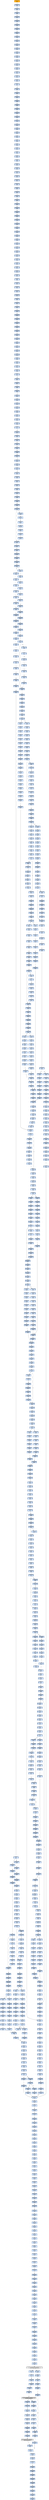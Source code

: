 strict digraph G {
	graph [bgcolor=transparent,
		name=G
	];
	node [color=lightsteelblue,
		fillcolor=lightsteelblue,
		shape=rectangle,
		style=filled
	];
	"0x00423178"	[color=lightgrey,
		fillcolor=orange,
		label="0x00423178
pusha"];
	"0x00423179"	[label="0x00423179
call"];
	"0x00423178" -> "0x00423179"	[color="#000000"];
	"0x0042317e"	[label="0x0042317e
popl"];
	"0x00423179" -> "0x0042317e"	[color="#000000"];
	"0x0042317f"	[label="0x0042317f
addl"];
	"0x0042317e" -> "0x0042317f"	[color="#000000"];
	"0x00423184"	[label="0x00423184
movl"];
	"0x0042317f" -> "0x00423184"	[color="#000000"];
	"0x00423186"	[label="0x00423186
addl"];
	"0x00423184" -> "0x00423186"	[color="#000000"];
	"0x00423188"	[label="0x00423188
subl"];
	"0x00423186" -> "0x00423188"	[color="#000000"];
	"0x0042318a"	[label="0x0042318a
movl"];
	"0x00423188" -> "0x0042318a"	[color="#000000"];
	"0x0042318c"	[label="0x0042318c
lodsw"];
	"0x0042318a" -> "0x0042318c"	[color="#000000"];
	"0x0042318e"	[label="0x0042318e
shll"];
	"0x0042318c" -> "0x0042318e"	[color="#000000"];
	"0x00423191"	[label="0x00423191
movl"];
	"0x0042318e" -> "0x00423191"	[color="#000000"];
	"0x00423193"	[label="0x00423193
pushl"];
	"0x00423191" -> "0x00423193"	[color="#000000"];
	"0x00423194"	[label="0x00423194
lodsl"];
	"0x00423193" -> "0x00423194"	[color="#000000"];
	"0x00423195"	[label="0x00423195
subl"];
	"0x00423194" -> "0x00423195"	[color="#000000"];
	"0x00423197"	[label="0x00423197
addl"];
	"0x00423195" -> "0x00423197"	[color="#000000"];
	"0x00423199"	[label="0x00423199
movl"];
	"0x00423197" -> "0x00423199"	[color="#000000"];
	"0x0042319b"	[label="0x0042319b
pushl"];
	"0x00423199" -> "0x0042319b"	[color="#000000"];
	"0x0042319c"	[label="0x0042319c
pushl"];
	"0x0042319b" -> "0x0042319c"	[color="#000000"];
	"0x0042319d"	[label="0x0042319d
decl"];
	"0x0042319c" -> "0x0042319d"	[color="#000000"];
	"0x0042319e"	[label="0x0042319e
movb"];
	"0x0042319d" -> "0x0042319e"	[color="#000000"];
	"0x004231a2"	[label="0x004231a2
movb"];
	"0x0042319e" -> "0x004231a2"	[color="#000000"];
	"0x004231a5"	[label="0x004231a5
jne"];
	"0x004231a2" -> "0x004231a5"	[color="#000000"];
	"0x004231a7"	[label="0x004231a7
subl"];
	"0x004231a5" -> "0x004231a7"	[color="#000000",
		label=F];
	"0x004231a9"	[label="0x004231a9
lodsb"];
	"0x004231a7" -> "0x004231a9"	[color="#000000"];
	"0x004231aa"	[label="0x004231aa
movl"];
	"0x004231a9" -> "0x004231aa"	[color="#000000"];
	"0x004231ac"	[label="0x004231ac
andb"];
	"0x004231aa" -> "0x004231ac"	[color="#000000"];
	"0x004231af"	[label="0x004231af
andb"];
	"0x004231ac" -> "0x004231af"	[color="#000000"];
	"0x004231b1"	[label="0x004231b1
shll"];
	"0x004231af" -> "0x004231b1"	[color="#000000"];
	"0x004231b4"	[label="0x004231b4
movb"];
	"0x004231b1" -> "0x004231b4"	[color="#000000"];
	"0x004231b6"	[label="0x004231b6
lodsb"];
	"0x004231b4" -> "0x004231b6"	[color="#000000"];
	"0x004231b7"	[label="0x004231b7
orl"];
	"0x004231b6" -> "0x004231b7"	[color="#000000"];
	"0x004231b9"	[label="0x004231b9
pushl"];
	"0x004231b7" -> "0x004231b9"	[color="#000000"];
	"0x004231ba"	[label="0x004231ba
addb"];
	"0x004231b9" -> "0x004231ba"	[color="#000000"];
	"0x004231bc"	[label="0x004231bc
movl"];
	"0x004231ba" -> "0x004231bc"	[color="#000000"];
	"0x004231c1"	[label="0x004231c1
shll"];
	"0x004231bc" -> "0x004231c1"	[color="#000000"];
	"0x004231c3"	[label="0x004231c3
popl"];
	"0x004231c1" -> "0x004231c3"	[color="#000000"];
	"0x004231c4"	[label="0x004231c4
popl"];
	"0x004231c3" -> "0x004231c4"	[color="#000000"];
	"0x004231c5"	[label="0x004231c5
movl"];
	"0x004231c4" -> "0x004231c5"	[color="#000000"];
	"0x004231c7"	[label="0x004231c7
leal"];
	"0x004231c5" -> "0x004231c7"	[color="#000000"];
	"0x004231ce"	[label="0x004231ce
pushl"];
	"0x004231c7" -> "0x004231ce"	[color="#000000"];
	"0x004231cf"	[label="0x004231cf
subl"];
	"0x004231ce" -> "0x004231cf"	[color="#000000"];
	"0x004231d1"	[label="0x004231d1
pushl"];
	"0x004231cf" -> "0x004231d1"	[color="#000000"];
	"0x004231d2"	[label="0x004231d2
pushl"];
	"0x004231d1" -> "0x004231d2"	[color="#000000"];
	"0x004231d3"	[label="0x004231d3
movl"];
	"0x004231d2" -> "0x004231d3"	[color="#000000"];
	"0x004231d5"	[label="0x004231d5
pushl"];
	"0x004231d3" -> "0x004231d5"	[color="#000000"];
	"0x004231d6"	[label="0x004231d6
movw"];
	"0x004231d5" -> "0x004231d6"	[color="#000000"];
	"0x004231d9"	[label="0x004231d9
shll"];
	"0x004231d6" -> "0x004231d9"	[color="#000000"];
	"0x004231dc"	[label="0x004231dc
pushl"];
	"0x004231d9" -> "0x004231dc"	[color="#000000"];
	"0x004231dd"	[label="0x004231dd
pushl"];
	"0x004231dc" -> "0x004231dd"	[color="#000000"];
	"0x004231de"	[label="0x004231de
addl"];
	"0x004231dd" -> "0x004231de"	[color="#000000"];
	"0x004231e1"	[label="0x004231e1
pushl"];
	"0x004231de" -> "0x004231e1"	[color="#000000"];
	"0x004231e2"	[label="0x004231e2
pushl"];
	"0x004231e1" -> "0x004231e2"	[color="#000000"];
	"0x004231e3"	[label="0x004231e3
addl"];
	"0x004231e2" -> "0x004231e3"	[color="#000000"];
	"0x004231e6"	[label="0x004231e6
pushl"];
	"0x004231e3" -> "0x004231e6"	[color="#000000"];
	"0x004231e7"	[label="0x004231e7
pushl"];
	"0x004231e6" -> "0x004231e7"	[color="#000000"];
	"0x004231e8"	[label="0x004231e8
call"];
	"0x004231e7" -> "0x004231e8"	[color="#000000"];
	"0x0042324b"	[label="0x0042324b
pushl"];
	"0x004231e8" -> "0x0042324b"	[color="#000000"];
	"0x0042324c"	[label="0x0042324c
pushl"];
	"0x0042324b" -> "0x0042324c"	[color="#000000"];
	"0x0042324d"	[label="0x0042324d
pushl"];
	"0x0042324c" -> "0x0042324d"	[color="#000000"];
	"0x0042324e"	[label="0x0042324e
pushl"];
	"0x0042324d" -> "0x0042324e"	[color="#000000"];
	"0x0042324f"	[label="0x0042324f
subl"];
	"0x0042324e" -> "0x0042324f"	[color="#000000"];
	"0x00423252"	[label="0x00423252
movl"];
	"0x0042324f" -> "0x00423252"	[color="#000000"];
	"0x00423259"	[label="0x00423259
movl"];
	"0x00423252" -> "0x00423259"	[color="#000000"];
	"0x00423261"	[label="0x00423261
movb"];
	"0x00423259" -> "0x00423261"	[color="#000000"];
	"0x00423266"	[label="0x00423266
movl"];
	"0x00423261" -> "0x00423266"	[color="#000000"];
	"0x0042326d"	[label="0x0042326d
leal"];
	"0x00423266" -> "0x0042326d"	[color="#000000"];
	"0x00423270"	[label="0x00423270
movl"];
	"0x0042326d" -> "0x00423270"	[color="#000000"];
	"0x00423274"	[label="0x00423274
movl"];
	"0x00423270" -> "0x00423274"	[color="#000000"];
	"0x00423279"	[label="0x00423279
movzbl"];
	"0x00423274" -> "0x00423279"	[color="#000000"];
	"0x0042327d"	[label="0x0042327d
movl"];
	"0x00423279" -> "0x0042327d"	[color="#000000"];
	"0x0042327f"	[label="0x0042327f
shll"];
	"0x0042327d" -> "0x0042327f"	[color="#000000"];
	"0x00423281"	[label="0x00423281
movl"];
	"0x0042327f" -> "0x00423281"	[color="#000000"];
	"0x00423283"	[label="0x00423283
decl"];
	"0x00423281" -> "0x00423283"	[color="#000000"];
	"0x00423284"	[label="0x00423284
movl"];
	"0x00423283" -> "0x00423284"	[color="#000000"];
	"0x00423288"	[label="0x00423288
movzbl"];
	"0x00423284" -> "0x00423288"	[color="#000000"];
	"0x0042328c"	[label="0x0042328c
shll"];
	"0x00423288" -> "0x0042328c"	[color="#000000"];
	"0x0042328e"	[label="0x0042328e
decl"];
	"0x0042328c" -> "0x0042328e"	[color="#000000"];
	"0x0042328f"	[label="0x0042328f
movl"];
	"0x0042328e" -> "0x0042328f"	[color="#000000"];
	"0x00423293"	[label="0x00423293
movl"];
	"0x0042328f" -> "0x00423293"	[color="#000000"];
	"0x0042329a"	[label="0x0042329a
movzbl"];
	"0x00423293" -> "0x0042329a"	[color="#000000"];
	"0x0042329d"	[label="0x0042329d
movl"];
	"0x0042329a" -> "0x0042329d"	[color="#000000"];
	"0x004232a4"	[label="0x004232a4
movl"];
	"0x0042329d" -> "0x004232a4"	[color="#000000"];
	"0x004232ac"	[label="0x004232ac
movl"];
	"0x004232a4" -> "0x004232ac"	[color="#000000"];
	"0x004232b2"	[label="0x004232b2
movl"];
	"0x004232ac" -> "0x004232b2"	[color="#000000"];
	"0x004232b7"	[label="0x004232b7
movl"];
	"0x004232b2" -> "0x004232b7"	[color="#000000"];
	"0x004232bb"	[label="0x004232bb
movl"];
	"0x004232b7" -> "0x004232bb"	[color="#000000"];
	"0x004232c3"	[label="0x004232c3
movl"];
	"0x004232bb" -> "0x004232c3"	[color="#000000"];
	"0x004232cb"	[label="0x004232cb
movl"];
	"0x004232c3" -> "0x004232cb"	[color="#000000"];
	"0x004232d3"	[label="0x004232d3
movl"];
	"0x004232cb" -> "0x004232d3"	[color="#000000"];
	"0x004232db"	[label="0x004232db
movzbl"];
	"0x004232d3" -> "0x004232db"	[color="#000000"];
	"0x004232df"	[label="0x004232df
addl"];
	"0x004232db" -> "0x004232df"	[color="#000000"];
	"0x004232e1"	[label="0x004232e1
shll"];
	"0x004232df" -> "0x004232e1"	[color="#000000"];
	"0x004232e3"	[label="0x004232e3
leal"];
	"0x004232e1" -> "0x004232e3"	[color="#000000"];
	"0x004232e9"	[label="0x004232e9
cmpl"];
	"0x004232e3" -> "0x004232e9"	[color="#000000"];
	"0x004232ed"	[label="0x004232ed
jae"];
	"0x004232e9" -> "0x004232ed"	[color="#000000"];
	"0x004232ef"	[label="0x004232ef
movl"];
	"0x004232ed" -> "0x004232ef"	[color="#000000",
		label=F];
	"0x004232f3"	[label="0x004232f3
movw"];
	"0x004232ef" -> "0x004232f3"	[color="#000000"];
	"0x004232f8"	[label="0x004232f8
addl"];
	"0x004232f3" -> "0x004232f8"	[color="#000000"];
	"0x004232fb"	[label="0x004232fb
loop"];
	"0x004232f8" -> "0x004232fb"	[color="#000000"];
	"0x004232fd"	[label="0x004232fd
movl"];
	"0x004232fb" -> "0x004232fd"	[color="#000000",
		label=F];
	"0x00423304"	[label="0x00423304
xorl"];
	"0x004232fd" -> "0x00423304"	[color="#000000"];
	"0x00423306"	[label="0x00423306
movl"];
	"0x00423304" -> "0x00423306"	[color="#000000"];
	"0x0042330e"	[label="0x0042330e
movl"];
	"0x00423306" -> "0x0042330e"	[color="#000000"];
	"0x00423310"	[label="0x00423310
addl"];
	"0x0042330e" -> "0x00423310"	[color="#000000"];
	"0x00423317"	[label="0x00423317
movl"];
	"0x00423310" -> "0x00423317"	[color="#000000"];
	"0x0042331b"	[label="0x0042331b
xorl"];
	"0x00423317" -> "0x0042331b"	[color="#000000"];
	"0x0042331d"	[label="0x0042331d
cmpl"];
	"0x0042331b" -> "0x0042331d"	[color="#000000"];
	"0x00423321"	[label="0x00423321
je"];
	"0x0042331d" -> "0x00423321"	[color="#000000"];
	"0x00423327"	[label="0x00423327
movzbl"];
	"0x00423321" -> "0x00423327"	[color="#000000",
		label=F];
	"0x0042332a"	[label="0x0042332a
shll"];
	"0x00423327" -> "0x0042332a"	[color="#000000"];
	"0x0042332d"	[label="0x0042332d
incl"];
	"0x0042332a" -> "0x0042332d"	[color="#000000"];
	"0x0042332e"	[label="0x0042332e
incl"];
	"0x0042332d" -> "0x0042332e"	[color="#000000"];
	"0x0042332f"	[label="0x0042332f
orl"];
	"0x0042332e" -> "0x0042332f"	[color="#000000"];
	"0x00423331"	[label="0x00423331
cmpl"];
	"0x0042332f" -> "0x00423331"	[color="#000000"];
	"0x00423334"	[label="0x00423334
jle"];
	"0x00423331" -> "0x00423334"	[color="#000000"];
	"0x00423336"	[label="0x00423336
movl"];
	"0x00423334" -> "0x00423336"	[color="#000000",
		label=F];
	"0x0042333d"	[label="0x0042333d
cmpl"];
	"0x00423336" -> "0x0042333d"	[color="#000000"];
	"0x00423341"	[label="0x00423341
jae"];
	"0x0042333d" -> "0x00423341"	[color="#000000"];
	"0x00423347"	[label="0x00423347
movl"];
	"0x00423341" -> "0x00423347"	[color="#000000",
		label=F];
	"0x0042334b"	[label="0x0042334b
andl"];
	"0x00423347" -> "0x0042334b"	[color="#000000"];
	"0x0042334f"	[label="0x0042334f
movl"];
	"0x0042334b" -> "0x0042334f"	[color="#000000"];
	"0x00423353"	[label="0x00423353
movl"];
	"0x0042334f" -> "0x00423353"	[color="#000000"];
	"0x00423357"	[label="0x00423357
shll"];
	"0x00423353" -> "0x00423357"	[color="#000000"];
	"0x0042335a"	[label="0x0042335a
movl"];
	"0x00423357" -> "0x0042335a"	[color="#000000"];
	"0x0042335e"	[label="0x0042335e
addl"];
	"0x0042335a" -> "0x0042335e"	[color="#000000"];
	"0x00423360"	[label="0x00423360
cmpl"];
	"0x0042335e" -> "0x00423360"	[color="#000000"];
	"0x00423368"	[label="0x00423368
leal"];
	"0x00423360" -> "0x00423368"	[color="#000000"];
	"0x0042336b"	[label="0x0042336b
ja"];
	"0x00423368" -> "0x0042336b"	[color="#000000"];
	"0x00423385"	[label="0x00423385
movl"];
	"0x0042336b" -> "0x00423385"	[color="#000000",
		label=T];
	"0x0042336d"	[label="0x0042336d
cmpl"];
	"0x0042336b" -> "0x0042336d"	[color="#000000",
		label=F];
	"0x00423389"	[label="0x00423389
movw"];
	"0x00423385" -> "0x00423389"	[color="#000000"];
	"0x0042338d"	[label="0x0042338d
shrl"];
	"0x00423389" -> "0x0042338d"	[color="#000000"];
	"0x00423390"	[label="0x00423390
movzwl"];
	"0x0042338d" -> "0x00423390"	[color="#000000"];
	"0x00423393"	[label="0x00423393
imull"];
	"0x00423390" -> "0x00423393"	[color="#000000"];
	"0x00423396"	[label="0x00423396
cmpl"];
	"0x00423393" -> "0x00423396"	[color="#000000"];
	"0x00423398"	[label="0x00423398
jae"];
	"0x00423396" -> "0x00423398"	[color="#000000"];
	"0x0042339e"	[label="0x0042339e
movl"];
	"0x00423398" -> "0x0042339e"	[color="#000000",
		label=F];
	"0x0042357b"	[label="0x0042357b
movl"];
	"0x00423398" -> "0x0042357b"	[color="#000000",
		label=T];
	"0x004233a2"	[label="0x004233a2
movl"];
	"0x0042339e" -> "0x004233a2"	[color="#000000"];
	"0x004233a7"	[label="0x004233a7
subl"];
	"0x004233a2" -> "0x004233a7"	[color="#000000"];
	"0x004233a9"	[label="0x004233a9
movb"];
	"0x004233a7" -> "0x004233a9"	[color="#000000"];
	"0x004233ad"	[label="0x004233ad
sarl"];
	"0x004233a9" -> "0x004233ad"	[color="#000000"];
	"0x004233b0"	[label="0x004233b0
movl"];
	"0x004233ad" -> "0x004233b0"	[color="#000000"];
	"0x004233b5"	[label="0x004233b5
leal"];
	"0x004233b0" -> "0x004233b5"	[color="#000000"];
	"0x004233b8"	[label="0x004233b8
movzbl"];
	"0x004233b5" -> "0x004233b8"	[color="#000000"];
	"0x004233bd"	[label="0x004233bd
movw"];
	"0x004233b8" -> "0x004233bd"	[color="#000000"];
	"0x004233c1"	[label="0x004233c1
movl"];
	"0x004233bd" -> "0x004233c1"	[color="#000000"];
	"0x004233c5"	[label="0x004233c5
andl"];
	"0x004233c1" -> "0x004233c5"	[color="#000000"];
	"0x004233c9"	[label="0x004233c9
movl"];
	"0x004233c5" -> "0x004233c9"	[color="#000000"];
	"0x004233cd"	[label="0x004233cd
shll"];
	"0x004233c9" -> "0x004233cd"	[color="#000000"];
	"0x004233cf"	[label="0x004233cf
movl"];
	"0x004233cd" -> "0x004233cf"	[color="#000000"];
	"0x004233d4"	[label="0x004233d4
subl"];
	"0x004233cf" -> "0x004233d4"	[color="#000000"];
	"0x004233d8"	[label="0x004233d8
sarl"];
	"0x004233d4" -> "0x004233d8"	[color="#000000"];
	"0x004233da"	[label="0x004233da
addl"];
	"0x004233d8" -> "0x004233da"	[color="#000000"];
	"0x004233dc"	[label="0x004233dc
imull"];
	"0x004233da" -> "0x004233dc"	[color="#000000"];
	"0x004233e2"	[label="0x004233e2
cmpl"];
	"0x004233dc" -> "0x004233e2"	[color="#000000"];
	"0x004233e7"	[label="0x004233e7
leal"];
	"0x004233e2" -> "0x004233e7"	[color="#000000"];
	"0x004233ee"	[label="0x004233ee
movl"];
	"0x004233e7" -> "0x004233ee"	[color="#000000"];
	"0x004233f2"	[label="0x004233f2
jle"];
	"0x004233ee" -> "0x004233f2"	[color="#000000"];
	"0x004234c2"	[label="0x004234c2
leal"];
	"0x004233f2" -> "0x004234c2"	[color="#000000",
		label=T];
	"0x004233f8"	[label="0x004233f8
movl"];
	"0x004233f2" -> "0x004233f8"	[color="#000000",
		label=F];
	"0x004234c5"	[label="0x004234c5
movl"];
	"0x004234c2" -> "0x004234c5"	[color="#000000"];
	"0x004234c9"	[label="0x004234c9
addl"];
	"0x004234c5" -> "0x004234c9"	[color="#000000"];
	"0x004234cb"	[label="0x004234cb
cmpl"];
	"0x004234c9" -> "0x004234cb"	[color="#000000"];
	"0x004234d3"	[label="0x004234d3
ja"];
	"0x004234cb" -> "0x004234d3"	[color="#000000"];
	"0x004234ed"	[label="0x004234ed
movl"];
	"0x004234d3" -> "0x004234ed"	[color="#000000",
		label=T];
	"0x004234d5"	[label="0x004234d5
cmpl"];
	"0x004234d3" -> "0x004234d5"	[color="#000000",
		label=F];
	"0x004234f1"	[label="0x004234f1
movw"];
	"0x004234ed" -> "0x004234f1"	[color="#000000"];
	"0x004234f5"	[label="0x004234f5
shrl"];
	"0x004234f1" -> "0x004234f5"	[color="#000000"];
	"0x004234f8"	[label="0x004234f8
movzwl"];
	"0x004234f5" -> "0x004234f8"	[color="#000000"];
	"0x004234fb"	[label="0x004234fb
imull"];
	"0x004234f8" -> "0x004234fb"	[color="#000000"];
	"0x004234fe"	[label="0x004234fe
cmpl"];
	"0x004234fb" -> "0x004234fe"	[color="#000000"];
	"0x00423500"	[label="0x00423500
jae"];
	"0x004234fe" -> "0x00423500"	[color="#000000"];
	"0x00423502"	[label="0x00423502
movl"];
	"0x00423500" -> "0x00423502"	[color="#000000",
		label=F];
	"0x0042351b"	[label="0x0042351b
subl"];
	"0x00423500" -> "0x0042351b"	[color="#000000",
		label=T];
	"0x00423506"	[label="0x00423506
movl"];
	"0x00423502" -> "0x00423506"	[color="#000000"];
	"0x0042350b"	[label="0x0042350b
subl"];
	"0x00423506" -> "0x0042350b"	[color="#000000"];
	"0x0042350d"	[label="0x0042350d
movl"];
	"0x0042350b" -> "0x0042350d"	[color="#000000"];
	"0x0042350f"	[label="0x0042350f
sarl"];
	"0x0042350d" -> "0x0042350f"	[color="#000000"];
	"0x00423512"	[label="0x00423512
leal"];
	"0x0042350f" -> "0x00423512"	[color="#000000"];
	"0x00423515"	[label="0x00423515
movw"];
	"0x00423512" -> "0x00423515"	[color="#000000"];
	"0x00423519"	[label="0x00423519
jmp"];
	"0x00423515" -> "0x00423519"	[color="#000000"];
	"0x004234ba"	[label="0x004234ba
cmpl"];
	"0x00423519" -> "0x004234ba"	[color="#000000"];
	"0x004234c0"	[label="0x004234c0
jg"];
	"0x004234ba" -> "0x004234c0"	[color="#000000"];
	"0x00423533"	[label="0x00423533
movl"];
	"0x004234c0" -> "0x00423533"	[color="#000000",
		label=T];
	"0x0042351f"	[label="0x0042351f
subl"];
	"0x0042351b" -> "0x0042351f"	[color="#000000"];
	"0x00423521"	[label="0x00423521
movl"];
	"0x0042351f" -> "0x00423521"	[color="#000000"];
	"0x00423523"	[label="0x00423523
leal"];
	"0x00423521" -> "0x00423523"	[color="#000000"];
	"0x00423526"	[label="0x00423526
shrw"];
	"0x00423523" -> "0x00423526"	[color="#000000"];
	"0x0042352a"	[label="0x0042352a
subw"];
	"0x00423526" -> "0x0042352a"	[color="#000000"];
	"0x0042352d"	[label="0x0042352d
movw"];
	"0x0042352a" -> "0x0042352d"	[color="#000000"];
	"0x00423531"	[label="0x00423531
jmp"];
	"0x0042352d" -> "0x00423531"	[color="#000000"];
	"0x00423531" -> "0x004234ba"	[color="#000000"];
	"0x00423537"	[label="0x00423537
movl"];
	"0x00423533" -> "0x00423537"	[color="#000000"];
	"0x00423539"	[label="0x00423539
movl"];
	"0x00423537" -> "0x00423539"	[color="#000000"];
	"0x00423540"	[label="0x00423540
movb"];
	"0x00423539" -> "0x00423540"	[color="#000000"];
	"0x00423544"	[label="0x00423544
movb"];
	"0x00423540" -> "0x00423544"	[color="#000000"];
	"0x00423547"	[label="0x00423547
incl"];
	"0x00423544" -> "0x00423547"	[color="#000000"];
	"0x00423548"	[label="0x00423548
cmpl"];
	"0x00423547" -> "0x00423548"	[color="#000000"];
	"0x0042354d"	[label="0x0042354d
movl"];
	"0x00423548" -> "0x0042354d"	[color="#000000"];
	"0x00423551"	[label="0x00423551
jg"];
	"0x0042354d" -> "0x00423551"	[color="#000000"];
	"0x00423553"	[label="0x00423553
movl"];
	"0x00423551" -> "0x00423553"	[color="#000000",
		label=F];
	"0x00423560"	[label="0x00423560
cmpl"];
	"0x00423551" -> "0x00423560"	[color="#000000",
		label=T];
	"0x0042355b"	[label="0x0042355b
jmp"];
	"0x00423553" -> "0x0042355b"	[color="#000000"];
	"0x00423c7c"	[label="0x00423c7c
movl"];
	"0x0042355b" -> "0x00423c7c"	[color="#000000"];
	"0x00423c83"	[label="0x00423c83
cmpl"];
	"0x00423c7c" -> "0x00423c83"	[color="#000000"];
	"0x00423c87"	[label="0x00423c87
jb"];
	"0x00423c83" -> "0x00423c87"	[color="#000000"];
	"0x00423c8d"	[label="0x00423c8d
cmpl"];
	"0x00423c87" -> "0x00423c8d"	[color="#000000",
		label=F];
	"0x00423371"	[label="0x00423371
je"];
	"0x0042336d" -> "0x00423371"	[color="#000000"];
	"0x00423377"	[label="0x00423377
shll"];
	"0x00423371" -> "0x00423377"	[color="#000000",
		label=F];
	"0x0042337c"	[label="0x0042337c
movzbl"];
	"0x00423377" -> "0x0042337c"	[color="#000000"];
	"0x0042337f"	[label="0x0042337f
shll"];
	"0x0042337c" -> "0x0042337f"	[color="#000000"];
	"0x00423382"	[label="0x00423382
incl"];
	"0x0042337f" -> "0x00423382"	[color="#000000"];
	"0x00423383"	[label="0x00423383
orl"];
	"0x00423382" -> "0x00423383"	[color="#000000"];
	"0x00423383" -> "0x00423385"	[color="#000000"];
	"0x004234d9"	[label="0x004234d9
je"];
	"0x004234d5" -> "0x004234d9"	[color="#000000"];
	"0x004234df"	[label="0x004234df
shll"];
	"0x004234d9" -> "0x004234df"	[color="#000000",
		label=F];
	"0x004234e4"	[label="0x004234e4
movzbl"];
	"0x004234df" -> "0x004234e4"	[color="#000000"];
	"0x004234e7"	[label="0x004234e7
shll"];
	"0x004234e4" -> "0x004234e7"	[color="#000000"];
	"0x004234ea"	[label="0x004234ea
incl"];
	"0x004234e7" -> "0x004234ea"	[color="#000000"];
	"0x004234eb"	[label="0x004234eb
orl"];
	"0x004234ea" -> "0x004234eb"	[color="#000000"];
	"0x004234eb" -> "0x004234ed"	[color="#000000"];
	"0x0042357f"	[label="0x0042357f
subl"];
	"0x0042357b" -> "0x0042357f"	[color="#000000"];
	"0x00423581"	[label="0x00423581
movl"];
	"0x0042357f" -> "0x00423581"	[color="#000000"];
	"0x00423585"	[label="0x00423585
subl"];
	"0x00423581" -> "0x00423585"	[color="#000000"];
	"0x00423587"	[label="0x00423587
movl"];
	"0x00423585" -> "0x00423587"	[color="#000000"];
	"0x00423589"	[label="0x00423589
shrw"];
	"0x00423587" -> "0x00423589"	[color="#000000"];
	"0x0042358d"	[label="0x0042358d
subw"];
	"0x00423589" -> "0x0042358d"	[color="#000000"];
	"0x00423590"	[label="0x00423590
cmpl"];
	"0x0042358d" -> "0x00423590"	[color="#000000"];
	"0x00423596"	[label="0x00423596
movw"];
	"0x00423590" -> "0x00423596"	[color="#000000"];
	"0x0042359a"	[label="0x0042359a
movl"];
	"0x00423596" -> "0x0042359a"	[color="#000000"];
	"0x0042359e"	[label="0x0042359e
leal"];
	"0x0042359a" -> "0x0042359e"	[color="#000000"];
	"0x004235a2"	[label="0x004235a2
movl"];
	"0x0042359e" -> "0x004235a2"	[color="#000000"];
	"0x004235a6"	[label="0x004235a6
ja"];
	"0x004235a2" -> "0x004235a6"	[color="#000000"];
	"0x004235be"	[label="0x004235be
movl"];
	"0x004235a6" -> "0x004235be"	[color="#000000",
		label=T];
	"0x004235a8"	[label="0x004235a8
cmpl"];
	"0x004235a6" -> "0x004235a8"	[color="#000000",
		label=F];
	"0x004235c2"	[label="0x004235c2
movl"];
	"0x004235be" -> "0x004235c2"	[color="#000000"];
	"0x004235c4"	[label="0x004235c4
shrl"];
	"0x004235c2" -> "0x004235c4"	[color="#000000"];
	"0x004235c7"	[label="0x004235c7
movw"];
	"0x004235c4" -> "0x004235c7"	[color="#000000"];
	"0x004235ce"	[label="0x004235ce
movzwl"];
	"0x004235c7" -> "0x004235ce"	[color="#000000"];
	"0x004235d1"	[label="0x004235d1
imull"];
	"0x004235ce" -> "0x004235d1"	[color="#000000"];
	"0x004235d4"	[label="0x004235d4
cmpl"];
	"0x004235d1" -> "0x004235d4"	[color="#000000"];
	"0x004235d6"	[label="0x004235d6
jae"];
	"0x004235d4" -> "0x004235d6"	[color="#000000"];
	"0x0042362a"	[label="0x0042362a
movl"];
	"0x004235d6" -> "0x0042362a"	[color="#000000",
		label=T];
	"0x004235d8"	[label="0x004235d8
movl"];
	"0x004235d6" -> "0x004235d8"	[color="#000000",
		label=F];
	"0x0042362c"	[label="0x0042362c
subl"];
	"0x0042362a" -> "0x0042362c"	[color="#000000"];
	"0x0042362e"	[label="0x0042362e
subl"];
	"0x0042362c" -> "0x0042362e"	[color="#000000"];
	"0x00423630"	[label="0x00423630
movl"];
	"0x0042362e" -> "0x00423630"	[color="#000000"];
	"0x00423632"	[label="0x00423632
shrw"];
	"0x00423630" -> "0x00423632"	[color="#000000"];
	"0x00423636"	[label="0x00423636
movl"];
	"0x00423632" -> "0x00423636"	[color="#000000"];
	"0x0042363a"	[label="0x0042363a
subw"];
	"0x00423636" -> "0x0042363a"	[color="#000000"];
	"0x0042363d"	[label="0x0042363d
cmpl"];
	"0x0042363a" -> "0x0042363d"	[color="#000000"];
	"0x00423643"	[label="0x00423643
movw"];
	"0x0042363d" -> "0x00423643"	[color="#000000"];
	"0x0042364a"	[label="0x0042364a
ja"];
	"0x00423643" -> "0x0042364a"	[color="#000000"];
	"0x0042364c"	[label="0x0042364c
cmpl"];
	"0x0042364a" -> "0x0042364c"	[color="#000000",
		label=F];
	"0x00423662"	[label="0x00423662
movl"];
	"0x0042364a" -> "0x00423662"	[color="#000000",
		label=T];
	"0x00423650"	[label="0x00423650
je"];
	"0x0042364c" -> "0x00423650"	[color="#000000"];
	"0x00423656"	[label="0x00423656
movzbl"];
	"0x00423650" -> "0x00423656"	[color="#000000",
		label=F];
	"0x00423659"	[label="0x00423659
shll"];
	"0x00423656" -> "0x00423659"	[color="#000000"];
	"0x0042365c"	[label="0x0042365c
shll"];
	"0x00423659" -> "0x0042365c"	[color="#000000"];
	"0x0042365f"	[label="0x0042365f
incl"];
	"0x0042365c" -> "0x0042365f"	[color="#000000"];
	"0x00423660"	[label="0x00423660
orl"];
	"0x0042365f" -> "0x00423660"	[color="#000000"];
	"0x00423660" -> "0x00423662"	[color="#000000"];
	"0x00423666"	[label="0x00423666
movl"];
	"0x00423662" -> "0x00423666"	[color="#000000"];
	"0x00423668"	[label="0x00423668
shrl"];
	"0x00423666" -> "0x00423668"	[color="#000000"];
	"0x0042366b"	[label="0x0042366b
movw"];
	"0x00423668" -> "0x0042366b"	[color="#000000"];
	"0x00423672"	[label="0x00423672
movzwl"];
	"0x0042366b" -> "0x00423672"	[color="#000000"];
	"0x00423675"	[label="0x00423675
imull"];
	"0x00423672" -> "0x00423675"	[color="#000000"];
	"0x00423678"	[label="0x00423678
cmpl"];
	"0x00423675" -> "0x00423678"	[color="#000000"];
	"0x0042367a"	[label="0x0042367a
jae"];
	"0x00423678" -> "0x0042367a"	[color="#000000"];
	"0x00423680"	[label="0x00423680
movl"];
	"0x0042367a" -> "0x00423680"	[color="#000000",
		label=F];
	"0x00423763"	[label="0x00423763
movl"];
	"0x0042367a" -> "0x00423763"	[color="#000000",
		label=T];
	"0x00423685"	[label="0x00423685
movl"];
	"0x00423680" -> "0x00423685"	[color="#000000"];
	"0x00423687"	[label="0x00423687
subl"];
	"0x00423685" -> "0x00423687"	[color="#000000"];
	"0x00423689"	[label="0x00423689
movl"];
	"0x00423687" -> "0x00423689"	[color="#000000"];
	"0x00423691"	[label="0x00423691
movl"];
	"0x00423689" -> "0x00423691"	[color="#000000"];
	"0x00423693"	[label="0x00423693
sarl"];
	"0x00423691" -> "0x00423693"	[color="#000000"];
	"0x00423696"	[label="0x00423696
leal"];
	"0x00423693" -> "0x00423696"	[color="#000000"];
	"0x00423699"	[label="0x00423699
movl"];
	"0x00423696" -> "0x00423699"	[color="#000000"];
	"0x0042369d"	[label="0x0042369d
movw"];
	"0x00423699" -> "0x0042369d"	[color="#000000"];
	"0x004236a4"	[label="0x004236a4
movl"];
	"0x0042369d" -> "0x004236a4"	[color="#000000"];
	"0x004236a8"	[label="0x004236a8
movl"];
	"0x004236a4" -> "0x004236a8"	[color="#000000"];
	"0x004236ac"	[label="0x004236ac
shll"];
	"0x004236a8" -> "0x004236ac"	[color="#000000"];
	"0x004236af"	[label="0x004236af
addl"];
	"0x004236ac" -> "0x004236af"	[color="#000000"];
	"0x004236b3"	[label="0x004236b3
cmpl"];
	"0x004236af" -> "0x004236b3"	[color="#000000"];
	"0x004236b9"	[label="0x004236b9
leal"];
	"0x004236b3" -> "0x004236b9"	[color="#000000"];
	"0x004236bc"	[label="0x004236bc
ja"];
	"0x004236b9" -> "0x004236bc"	[color="#000000"];
	"0x004236d4"	[label="0x004236d4
movw"];
	"0x004236bc" -> "0x004236d4"	[color="#000000",
		label=T];
	"0x004236be"	[label="0x004236be
cmpl"];
	"0x004236bc" -> "0x004236be"	[color="#000000",
		label=F];
	"0x004236db"	[label="0x004236db
movl"];
	"0x004236d4" -> "0x004236db"	[color="#000000"];
	"0x004236dd"	[label="0x004236dd
shrl"];
	"0x004236db" -> "0x004236dd"	[color="#000000"];
	"0x004236e0"	[label="0x004236e0
movzwl"];
	"0x004236dd" -> "0x004236e0"	[color="#000000"];
	"0x004236e3"	[label="0x004236e3
imull"];
	"0x004236e0" -> "0x004236e3"	[color="#000000"];
	"0x004236e6"	[label="0x004236e6
cmpl"];
	"0x004236e3" -> "0x004236e6"	[color="#000000"];
	"0x004236e8"	[label="0x004236e8
jae"];
	"0x004236e6" -> "0x004236e8"	[color="#000000"];
	"0x004236ea"	[label="0x004236ea
subl"];
	"0x004236e8" -> "0x004236ea"	[color="#000000",
		label=F];
	"0x0042374a"	[label="0x0042374a
subl"];
	"0x004236e8" -> "0x0042374a"	[color="#000000",
		label=T];
	"0x004236ee"	[label="0x004236ee
sarl"];
	"0x004236ea" -> "0x004236ee"	[color="#000000"];
	"0x004236f3"	[label="0x004236f3
movl"];
	"0x004236ee" -> "0x004236f3"	[color="#000000"];
	"0x004236f7"	[label="0x004236f7
movl"];
	"0x004236f3" -> "0x004236f7"	[color="#000000"];
	"0x004236fb"	[label="0x004236fb
cmpl"];
	"0x004236f7" -> "0x004236fb"	[color="#000000"];
	"0x00423700"	[label="0x00423700
leal"];
	"0x004236fb" -> "0x00423700"	[color="#000000"];
	"0x00423703"	[label="0x00423703
movw"];
	"0x00423700" -> "0x00423703"	[color="#000000"];
	"0x0042370a"	[label="0x0042370a
je"];
	"0x00423703" -> "0x0042370a"	[color="#000000"];
	"0x00423710"	[label="0x00423710
xorl"];
	"0x0042370a" -> "0x00423710"	[color="#000000",
		label=F];
	"0x00423712"	[label="0x00423712
cmpl"];
	"0x00423710" -> "0x00423712"	[color="#000000"];
	"0x00423717"	[label="0x00423717
movl"];
	"0x00423712" -> "0x00423717"	[color="#000000"];
	"0x0042371e"	[label="0x0042371e
movl"];
	"0x00423717" -> "0x0042371e"	[color="#000000"];
	"0x00423722"	[label="0x00423722
setg"];
	"0x0042371e" -> "0x00423722"	[color="#000000"];
	"0x00423725"	[label="0x00423725
leal"];
	"0x00423722" -> "0x00423725"	[color="#000000"];
	"0x00423729"	[label="0x00423729
movl"];
	"0x00423725" -> "0x00423729"	[color="#000000"];
	"0x0042372d"	[label="0x0042372d
movl"];
	"0x00423729" -> "0x0042372d"	[color="#000000"];
	"0x00423731"	[label="0x00423731
subl"];
	"0x0042372d" -> "0x00423731"	[color="#000000"];
	"0x00423735"	[label="0x00423735
movb"];
	"0x00423731" -> "0x00423735"	[color="#000000"];
	"0x00423738"	[label="0x00423738
movb"];
	"0x00423735" -> "0x00423738"	[color="#000000"];
	"0x0042373c"	[label="0x0042373c
movb"];
	"0x00423738" -> "0x0042373c"	[color="#000000"];
	"0x00423740"	[label="0x00423740
incl"];
	"0x0042373c" -> "0x00423740"	[color="#000000"];
	"0x00423741"	[label="0x00423741
movl"];
	"0x00423740" -> "0x00423741"	[color="#000000"];
	"0x00423745"	[label="0x00423745
jmp"];
	"0x00423741" -> "0x00423745"	[color="#000000"];
	"0x00423745" -> "0x00423c7c"	[color="#000000"];
	"0x004233fc"	[label="0x004233fc
subl"];
	"0x004233f8" -> "0x004233fc"	[color="#000000"];
	"0x00423400"	[label="0x00423400
movl"];
	"0x004233fc" -> "0x00423400"	[color="#000000"];
	"0x00423407"	[label="0x00423407
movzbl"];
	"0x00423400" -> "0x00423407"	[color="#000000"];
	"0x0042340b"	[label="0x0042340b
movl"];
	"0x00423407" -> "0x0042340b"	[color="#000000"];
	"0x0042340f"	[label="0x0042340f
shll"];
	"0x0042340b" -> "0x0042340f"	[color="#000000"];
	"0x00423413"	[label="0x00423413
movl"];
	"0x0042340f" -> "0x00423413"	[color="#000000"];
	"0x00423417"	[label="0x00423417
leal"];
	"0x00423413" -> "0x00423417"	[color="#000000"];
	"0x0042341a"	[label="0x0042341a
movl"];
	"0x00423417" -> "0x0042341a"	[color="#000000"];
	"0x0042341e"	[label="0x0042341e
andl"];
	"0x0042341a" -> "0x0042341e"	[color="#000000"];
	"0x00423424"	[label="0x00423424
cmpl"];
	"0x0042341e" -> "0x00423424"	[color="#000000"];
	"0x0042342c"	[label="0x0042342c
leal"];
	"0x00423424" -> "0x0042342c"	[color="#000000"];
	"0x00423430"	[label="0x00423430
movl"];
	"0x0042342c" -> "0x00423430"	[color="#000000"];
	"0x00423434"	[label="0x00423434
leal"];
	"0x00423430" -> "0x00423434"	[color="#000000"];
	"0x00423437"	[label="0x00423437
ja"];
	"0x00423434" -> "0x00423437"	[color="#000000"];
	"0x00423451"	[label="0x00423451
movl"];
	"0x00423437" -> "0x00423451"	[color="#000000",
		label=T];
	"0x00423439"	[label="0x00423439
cmpl"];
	"0x00423437" -> "0x00423439"	[color="#000000",
		label=F];
	"0x00423455"	[label="0x00423455
movw"];
	"0x00423451" -> "0x00423455"	[color="#000000"];
	"0x0042345c"	[label="0x0042345c
shrl"];
	"0x00423455" -> "0x0042345c"	[color="#000000"];
	"0x0042345f"	[label="0x0042345f
movzwl"];
	"0x0042345c" -> "0x0042345f"	[color="#000000"];
	"0x00423462"	[label="0x00423462
imull"];
	"0x0042345f" -> "0x00423462"	[color="#000000"];
	"0x00423465"	[label="0x00423465
cmpl"];
	"0x00423462" -> "0x00423465"	[color="#000000"];
	"0x00423467"	[label="0x00423467
jae"];
	"0x00423465" -> "0x00423467"	[color="#000000"];
	"0x0042348c"	[label="0x0042348c
subl"];
	"0x00423467" -> "0x0042348c"	[color="#000000",
		label=T];
	"0x00423469"	[label="0x00423469
movl"];
	"0x00423467" -> "0x00423469"	[color="#000000",
		label=F];
	"0x00423490"	[label="0x00423490
subl"];
	"0x0042348c" -> "0x00423490"	[color="#000000"];
	"0x00423492"	[label="0x00423492
movl"];
	"0x00423490" -> "0x00423492"	[color="#000000"];
	"0x00423494"	[label="0x00423494
leal"];
	"0x00423492" -> "0x00423494"	[color="#000000"];
	"0x00423497"	[label="0x00423497
shrw"];
	"0x00423494" -> "0x00423497"	[color="#000000"];
	"0x0042349b"	[label="0x0042349b
subw"];
	"0x00423497" -> "0x0042349b"	[color="#000000"];
	"0x0042349e"	[label="0x0042349e
cmpl"];
	"0x0042349b" -> "0x0042349e"	[color="#000000"];
	"0x004234a3"	[label="0x004234a3
movw"];
	"0x0042349e" -> "0x004234a3"	[color="#000000"];
	"0x004234aa"	[label="0x004234aa
je"];
	"0x004234a3" -> "0x004234aa"	[color="#000000"];
	"0x004234aa" -> "0x004234ba"	[color="#000000",
		label=T];
	"0x004234ac"	[label="0x004234ac
cmpl"];
	"0x004234aa" -> "0x004234ac"	[color="#000000",
		label=F];
	"0x00423565"	[label="0x00423565
jg"];
	"0x00423560" -> "0x00423565"	[color="#000000"];
	"0x00423567"	[label="0x00423567
subl"];
	"0x00423565" -> "0x00423567"	[color="#000000",
		label=F];
	"0x00423571"	[label="0x00423571
subl"];
	"0x00423565" -> "0x00423571"	[color="#000000",
		label=T];
	"0x0042356c"	[label="0x0042356c
jmp"];
	"0x00423567" -> "0x0042356c"	[color="#000000"];
	"0x0042356c" -> "0x00423c7c"	[color="#000000"];
	"0x004235da"	[label="0x004235da
movl"];
	"0x004235d8" -> "0x004235da"	[color="#000000"];
	"0x004235df"	[label="0x004235df
subl"];
	"0x004235da" -> "0x004235df"	[color="#000000"];
	"0x004235e1"	[label="0x004235e1
movl"];
	"0x004235df" -> "0x004235e1"	[color="#000000"];
	"0x004235e5"	[label="0x004235e5
sarl"];
	"0x004235e1" -> "0x004235e5"	[color="#000000"];
	"0x004235e8"	[label="0x004235e8
movl"];
	"0x004235e5" -> "0x004235e8"	[color="#000000"];
	"0x004235ec"	[label="0x004235ec
leal"];
	"0x004235e8" -> "0x004235ec"	[color="#000000"];
	"0x004235ef"	[label="0x004235ef
movl"];
	"0x004235ec" -> "0x004235ef"	[color="#000000"];
	"0x004235f3"	[label="0x004235f3
movl"];
	"0x004235ef" -> "0x004235f3"	[color="#000000"];
	"0x004235f7"	[label="0x004235f7
movl"];
	"0x004235f3" -> "0x004235f7"	[color="#000000"];
	"0x004235fb"	[label="0x004235fb
movw"];
	"0x004235f7" -> "0x004235fb"	[color="#000000"];
	"0x00423602"	[label="0x00423602
movl"];
	"0x004235fb" -> "0x00423602"	[color="#000000"];
	"0x00423606"	[label="0x00423606
movl"];
	"0x00423602" -> "0x00423606"	[color="#000000"];
	"0x0042360a"	[label="0x0042360a
movl"];
	"0x00423606" -> "0x0042360a"	[color="#000000"];
	"0x0042360e"	[label="0x0042360e
xorl"];
	"0x0042360a" -> "0x0042360e"	[color="#000000"];
	"0x00423610"	[label="0x00423610
cmpl"];
	"0x0042360e" -> "0x00423610"	[color="#000000"];
	"0x00423615"	[label="0x00423615
setg"];
	"0x00423610" -> "0x00423615"	[color="#000000"];
	"0x00423618"	[label="0x00423618
addl"];
	"0x00423615" -> "0x00423618"	[color="#000000"];
	"0x0042361e"	[label="0x0042361e
leal"];
	"0x00423618" -> "0x0042361e"	[color="#000000"];
	"0x00423621"	[label="0x00423621
movl"];
	"0x0042361e" -> "0x00423621"	[color="#000000"];
	"0x00423625"	[label="0x00423625
jmp"];
	"0x00423621" -> "0x00423625"	[color="#000000"];
	"0x0042389e"	[label="0x0042389e
cmpl"];
	"0x00423625" -> "0x0042389e"	[color="#000000"];
	"0x004238a4"	[label="0x004238a4
ja"];
	"0x0042389e" -> "0x004238a4"	[color="#000000"];
	"0x004238bc"	[label="0x004238bc
movw"];
	"0x004238a4" -> "0x004238bc"	[color="#000000",
		label=T];
	"0x004238a6"	[label="0x004238a6
cmpl"];
	"0x004238a4" -> "0x004238a6"	[color="#000000",
		label=F];
	"0x004238bf"	[label="0x004238bf
movl"];
	"0x004238bc" -> "0x004238bf"	[color="#000000"];
	"0x004238c1"	[label="0x004238c1
shrl"];
	"0x004238bf" -> "0x004238c1"	[color="#000000"];
	"0x004238c4"	[label="0x004238c4
movzwl"];
	"0x004238c1" -> "0x004238c4"	[color="#000000"];
	"0x004238c7"	[label="0x004238c7
imull"];
	"0x004238c4" -> "0x004238c7"	[color="#000000"];
	"0x004238ca"	[label="0x004238ca
cmpl"];
	"0x004238c7" -> "0x004238ca"	[color="#000000"];
	"0x004238cc"	[label="0x004238cc
jae"];
	"0x004238ca" -> "0x004238cc"	[color="#000000"];
	"0x004238ce"	[label="0x004238ce
movl"];
	"0x004238cc" -> "0x004238ce"	[color="#000000",
		label=F];
	"0x004238fd"	[label="0x004238fd
subl"];
	"0x004238cc" -> "0x004238fd"	[color="#000000",
		label=T];
	"0x004238d2"	[label="0x004238d2
movl"];
	"0x004238ce" -> "0x004238d2"	[color="#000000"];
	"0x004238d7"	[label="0x004238d7
subl"];
	"0x004238d2" -> "0x004238d7"	[color="#000000"];
	"0x004238d9"	[label="0x004238d9
shll"];
	"0x004238d7" -> "0x004238d9"	[color="#000000"];
	"0x004238de"	[label="0x004238de
sarl"];
	"0x004238d9" -> "0x004238de"	[color="#000000"];
	"0x004238e1"	[label="0x004238e1
movl"];
	"0x004238de" -> "0x004238e1"	[color="#000000"];
	"0x004238e9"	[label="0x004238e9
leal"];
	"0x004238e1" -> "0x004238e9"	[color="#000000"];
	"0x004238ec"	[label="0x004238ec
movw"];
	"0x004238e9" -> "0x004238ec"	[color="#000000"];
	"0x004238ef"	[label="0x004238ef
movl"];
	"0x004238ec" -> "0x004238ef"	[color="#000000"];
	"0x004238f3"	[label="0x004238f3
leal"];
	"0x004238ef" -> "0x004238f3"	[color="#000000"];
	"0x004238f7"	[label="0x004238f7
movl"];
	"0x004238f3" -> "0x004238f7"	[color="#000000"];
	"0x004238fb"	[label="0x004238fb
jmp"];
	"0x004238f7" -> "0x004238fb"	[color="#000000"];
	"0x0042396f"	[label="0x0042396f
movl"];
	"0x004238fb" -> "0x0042396f"	[color="#000000"];
	"0x00423977"	[label="0x00423977
jmp"];
	"0x0042396f" -> "0x00423977"	[color="#000000"];
	"0x004239a8"	[label="0x004239a8
movl"];
	"0x00423977" -> "0x004239a8"	[color="#000000"];
	"0x004239ac"	[label="0x004239ac
movl"];
	"0x004239a8" -> "0x004239ac"	[color="#000000"];
	"0x004239b1"	[label="0x004239b1
movl"];
	"0x004239ac" -> "0x004239b1"	[color="#000000"];
	"0x004239b5"	[label="0x004239b5
leal"];
	"0x004239b1" -> "0x004239b5"	[color="#000000"];
	"0x004239b8"	[label="0x004239b8
movl"];
	"0x004239b5" -> "0x004239b8"	[color="#000000"];
	"0x004239bc"	[label="0x004239bc
addl"];
	"0x004239b8" -> "0x004239bc"	[color="#000000"];
	"0x004239be"	[label="0x004239be
cmpl"];
	"0x004239bc" -> "0x004239be"	[color="#000000"];
	"0x004239c6"	[label="0x004239c6
ja"];
	"0x004239be" -> "0x004239c6"	[color="#000000"];
	"0x004239e0"	[label="0x004239e0
movl"];
	"0x004239c6" -> "0x004239e0"	[color="#000000",
		label=T];
	"0x004239c8"	[label="0x004239c8
cmpl"];
	"0x004239c6" -> "0x004239c8"	[color="#000000",
		label=F];
	"0x004239e4"	[label="0x004239e4
movw"];
	"0x004239e0" -> "0x004239e4"	[color="#000000"];
	"0x004239e7"	[label="0x004239e7
shrl"];
	"0x004239e4" -> "0x004239e7"	[color="#000000"];
	"0x004239ea"	[label="0x004239ea
movzwl"];
	"0x004239e7" -> "0x004239ea"	[color="#000000"];
	"0x004239ed"	[label="0x004239ed
imull"];
	"0x004239ea" -> "0x004239ed"	[color="#000000"];
	"0x004239f0"	[label="0x004239f0
cmpl"];
	"0x004239ed" -> "0x004239f0"	[color="#000000"];
	"0x004239f2"	[label="0x004239f2
jae"];
	"0x004239f0" -> "0x004239f2"	[color="#000000"];
	"0x004239f4"	[label="0x004239f4
movl"];
	"0x004239f2" -> "0x004239f4"	[color="#000000",
		label=F];
	"0x00423a0c"	[label="0x00423a0c
subl"];
	"0x004239f2" -> "0x00423a0c"	[color="#000000",
		label=T];
	"0x004239f8"	[label="0x004239f8
movl"];
	"0x004239f4" -> "0x004239f8"	[color="#000000"];
	"0x004239fd"	[label="0x004239fd
subl"];
	"0x004239f8" -> "0x004239fd"	[color="#000000"];
	"0x004239ff"	[label="0x004239ff
sarl"];
	"0x004239fd" -> "0x004239ff"	[color="#000000"];
	"0x00423a02"	[label="0x00423a02
leal"];
	"0x004239ff" -> "0x00423a02"	[color="#000000"];
	"0x00423a05"	[label="0x00423a05
movl"];
	"0x00423a02" -> "0x00423a05"	[color="#000000"];
	"0x00423a07"	[label="0x00423a07
movw"];
	"0x00423a05" -> "0x00423a07"	[color="#000000"];
	"0x00423a0a"	[label="0x00423a0a
jmp"];
	"0x00423a07" -> "0x00423a0a"	[color="#000000"];
	"0x00423a21"	[label="0x00423a21
movl"];
	"0x00423a0a" -> "0x00423a21"	[color="#000000"];
	"0x00423a25"	[label="0x00423a25
decl"];
	"0x00423a21" -> "0x00423a25"	[color="#000000"];
	"0x00423a26"	[label="0x00423a26
movl"];
	"0x00423a25" -> "0x00423a26"	[color="#000000"];
	"0x00423a2a"	[label="0x00423a2a
jne"];
	"0x00423a26" -> "0x00423a2a"	[color="#000000"];
	"0x00423a2c"	[label="0x00423a2c
movb"];
	"0x00423a2a" -> "0x00423a2c"	[color="#000000",
		label=F];
	"0x00423a30"	[label="0x00423a30
movl"];
	"0x00423a2c" -> "0x00423a30"	[color="#000000"];
	"0x00423a35"	[label="0x00423a35
shll"];
	"0x00423a30" -> "0x00423a35"	[color="#000000"];
	"0x00423a37"	[label="0x00423a37
subl"];
	"0x00423a35" -> "0x00423a37"	[color="#000000"];
	"0x00423a39"	[label="0x00423a39
addl"];
	"0x00423a37" -> "0x00423a39"	[color="#000000"];
	"0x00423a3d"	[label="0x00423a3d
cmpl"];
	"0x00423a39" -> "0x00423a3d"	[color="#000000"];
	"0x00423a42"	[label="0x00423a42
movl"];
	"0x00423a3d" -> "0x00423a42"	[color="#000000"];
	"0x00423a46"	[label="0x00423a46
jg"];
	"0x00423a42" -> "0x00423a46"	[color="#000000"];
	"0x00423a4c"	[label="0x00423a4c
addl"];
	"0x00423a46" -> "0x00423a4c"	[color="#000000",
		label=F];
	"0x00423c33"	[label="0x00423c33
movl"];
	"0x00423a46" -> "0x00423c33"	[color="#000000",
		label=T];
	"0x00423a51"	[label="0x00423a51
cmpl"];
	"0x00423a4c" -> "0x00423a51"	[color="#000000"];
	"0x00423a54"	[label="0x00423a54
movl"];
	"0x00423a51" -> "0x00423a54"	[color="#000000"];
	"0x00423a56"	[label="0x00423a56
jle"];
	"0x00423a54" -> "0x00423a56"	[color="#000000"];
	"0x00423a5d"	[label="0x00423a5d
movl"];
	"0x00423a56" -> "0x00423a5d"	[color="#000000",
		label=T];
	"0x00423a58"	[label="0x00423a58
movl"];
	"0x00423a56" -> "0x00423a58"	[color="#000000",
		label=F];
	"0x00423a61"	[label="0x00423a61
shll"];
	"0x00423a5d" -> "0x00423a61"	[color="#000000"];
	"0x00423a64"	[label="0x00423a64
movl"];
	"0x00423a61" -> "0x00423a64"	[color="#000000"];
	"0x00423a6c"	[label="0x00423a6c
leal"];
	"0x00423a64" -> "0x00423a6c"	[color="#000000"];
	"0x00423a73"	[label="0x00423a73
movl"];
	"0x00423a6c" -> "0x00423a73"	[color="#000000"];
	"0x00423a77"	[label="0x00423a77
movl"];
	"0x00423a73" -> "0x00423a77"	[color="#000000"];
	"0x00423a7c"	[label="0x00423a7c
leal"];
	"0x00423a77" -> "0x00423a7c"	[color="#000000"];
	"0x00423a7f"	[label="0x00423a7f
movl"];
	"0x00423a7c" -> "0x00423a7f"	[color="#000000"];
	"0x00423a83"	[label="0x00423a83
addl"];
	"0x00423a7f" -> "0x00423a83"	[color="#000000"];
	"0x00423a85"	[label="0x00423a85
cmpl"];
	"0x00423a83" -> "0x00423a85"	[color="#000000"];
	"0x00423a8d"	[label="0x00423a8d
ja"];
	"0x00423a85" -> "0x00423a8d"	[color="#000000"];
	"0x00423aa7"	[label="0x00423aa7
movl"];
	"0x00423a8d" -> "0x00423aa7"	[color="#000000",
		label=T];
	"0x00423a8f"	[label="0x00423a8f
cmpl"];
	"0x00423a8d" -> "0x00423a8f"	[color="#000000",
		label=F];
	"0x00423aab"	[label="0x00423aab
movw"];
	"0x00423aa7" -> "0x00423aab"	[color="#000000"];
	"0x00423aae"	[label="0x00423aae
shrl"];
	"0x00423aab" -> "0x00423aae"	[color="#000000"];
	"0x00423ab1"	[label="0x00423ab1
movzwl"];
	"0x00423aae" -> "0x00423ab1"	[color="#000000"];
	"0x00423ab4"	[label="0x00423ab4
imull"];
	"0x00423ab1" -> "0x00423ab4"	[color="#000000"];
	"0x00423ab7"	[label="0x00423ab7
cmpl"];
	"0x00423ab4" -> "0x00423ab7"	[color="#000000"];
	"0x00423ab9"	[label="0x00423ab9
jae"];
	"0x00423ab7" -> "0x00423ab9"	[color="#000000"];
	"0x00423abb"	[label="0x00423abb
movl"];
	"0x00423ab9" -> "0x00423abb"	[color="#000000",
		label=F];
	"0x00423ad3"	[label="0x00423ad3
subl"];
	"0x00423ab9" -> "0x00423ad3"	[color="#000000",
		label=T];
	"0x00423abf"	[label="0x00423abf
movl"];
	"0x00423abb" -> "0x00423abf"	[color="#000000"];
	"0x00423ac4"	[label="0x00423ac4
subl"];
	"0x00423abf" -> "0x00423ac4"	[color="#000000"];
	"0x00423ac6"	[label="0x00423ac6
sarl"];
	"0x00423ac4" -> "0x00423ac6"	[color="#000000"];
	"0x00423ac9"	[label="0x00423ac9
leal"];
	"0x00423ac6" -> "0x00423ac9"	[color="#000000"];
	"0x00423acc"	[label="0x00423acc
movw"];
	"0x00423ac9" -> "0x00423acc"	[color="#000000"];
	"0x00423acf"	[label="0x00423acf
movl"];
	"0x00423acc" -> "0x00423acf"	[color="#000000"];
	"0x00423ad1"	[label="0x00423ad1
jmp"];
	"0x00423acf" -> "0x00423ad1"	[color="#000000"];
	"0x00423ae8"	[label="0x00423ae8
movl"];
	"0x00423ad1" -> "0x00423ae8"	[color="#000000"];
	"0x00423aec"	[label="0x00423aec
decl"];
	"0x00423ae8" -> "0x00423aec"	[color="#000000"];
	"0x00423aed"	[label="0x00423aed
movl"];
	"0x00423aec" -> "0x00423aed"	[color="#000000"];
	"0x00423af1"	[label="0x00423af1
jne"];
	"0x00423aed" -> "0x00423af1"	[color="#000000"];
	"0x00423af3"	[label="0x00423af3
leal"];
	"0x00423af1" -> "0x00423af3"	[color="#000000",
		label=F];
	"0x00423a93"	[label="0x00423a93
je"];
	"0x00423a8f" -> "0x00423a93"	[color="#000000"];
	"0x00423a99"	[label="0x00423a99
shll"];
	"0x00423a93" -> "0x00423a99"	[color="#000000",
		label=F];
	"0x00423a9e"	[label="0x00423a9e
movzbl"];
	"0x00423a99" -> "0x00423a9e"	[color="#000000"];
	"0x00423aa1"	[label="0x00423aa1
shll"];
	"0x00423a9e" -> "0x00423aa1"	[color="#000000"];
	"0x00423aa4"	[label="0x00423aa4
incl"];
	"0x00423aa1" -> "0x00423aa4"	[color="#000000"];
	"0x00423aa5"	[label="0x00423aa5
orl"];
	"0x00423aa4" -> "0x00423aa5"	[color="#000000"];
	"0x00423aa5" -> "0x00423aa7"	[color="#000000"];
	"0x00423ad7"	[label="0x00423ad7
subl"];
	"0x00423ad3" -> "0x00423ad7"	[color="#000000"];
	"0x00423ad9"	[label="0x00423ad9
movl"];
	"0x00423ad7" -> "0x00423ad9"	[color="#000000"];
	"0x00423adb"	[label="0x00423adb
shrw"];
	"0x00423ad9" -> "0x00423adb"	[color="#000000"];
	"0x00423adf"	[label="0x00423adf
subw"];
	"0x00423adb" -> "0x00423adf"	[color="#000000"];
	"0x00423ae2"	[label="0x00423ae2
leal"];
	"0x00423adf" -> "0x00423ae2"	[color="#000000"];
	"0x00423ae5"	[label="0x00423ae5
movw"];
	"0x00423ae2" -> "0x00423ae5"	[color="#000000"];
	"0x00423ae5" -> "0x00423ae8"	[color="#000000"];
	"0x00423af6"	[label="0x00423af6
cmpl"];
	"0x00423af3" -> "0x00423af6"	[color="#000000"];
	"0x00423af9"	[label="0x00423af9
movl"];
	"0x00423af6" -> "0x00423af9"	[color="#000000"];
	"0x00423afc"	[label="0x00423afc
jle"];
	"0x00423af9" -> "0x00423afc"	[color="#000000"];
	"0x00423b02"	[label="0x00423b02
movl"];
	"0x00423afc" -> "0x00423b02"	[color="#000000",
		label=F];
	"0x00423c29"	[label="0x00423c29
movl"];
	"0x00423afc" -> "0x00423c29"	[color="#000000",
		label=T];
	"0x00423b04"	[label="0x00423b04
movl"];
	"0x00423b02" -> "0x00423b04"	[color="#000000"];
	"0x00423b06"	[label="0x00423b06
sarl"];
	"0x00423b04" -> "0x00423b06"	[color="#000000"];
	"0x00423b08"	[label="0x00423b08
andl"];
	"0x00423b06" -> "0x00423b08"	[color="#000000"];
	"0x00423b0b"	[label="0x00423b0b
leal"];
	"0x00423b08" -> "0x00423b0b"	[color="#000000"];
	"0x00423b0e"	[label="0x00423b0e
orl"];
	"0x00423b0b" -> "0x00423b0e"	[color="#000000"];
	"0x00423b11"	[label="0x00423b11
cmpl"];
	"0x00423b0e" -> "0x00423b11"	[color="#000000"];
	"0x00423b14"	[label="0x00423b14
movl"];
	"0x00423b11" -> "0x00423b14"	[color="#000000"];
	"0x00423b18"	[label="0x00423b18
jg"];
	"0x00423b14" -> "0x00423b18"	[color="#000000"];
	"0x00423b1a"	[label="0x00423b1a
movl"];
	"0x00423b18" -> "0x00423b1a"	[color="#000000",
		label=F];
	"0x00423b36"	[label="0x00423b36
leal"];
	"0x00423b18" -> "0x00423b36"	[color="#000000",
		label=T];
	"0x00423b1e"	[label="0x00423b1e
shll"];
	"0x00423b1a" -> "0x00423b1e"	[color="#000000"];
	"0x00423b20"	[label="0x00423b20
addl"];
	"0x00423b1e" -> "0x00423b20"	[color="#000000"];
	"0x00423b22"	[label="0x00423b22
movl"];
	"0x00423b20" -> "0x00423b22"	[color="#000000"];
	"0x00423b25"	[label="0x00423b25
leal"];
	"0x00423b22" -> "0x00423b25"	[color="#000000"];
	"0x00423b29"	[label="0x00423b29
subl"];
	"0x00423b25" -> "0x00423b29"	[color="#000000"];
	"0x00423b2b"	[label="0x00423b2b
addl"];
	"0x00423b29" -> "0x00423b2b"	[color="#000000"];
	"0x00423b30"	[label="0x00423b30
movl"];
	"0x00423b2b" -> "0x00423b30"	[color="#000000"];
	"0x00423b34"	[label="0x00423b34
jmp"];
	"0x00423b30" -> "0x00423b34"	[color="#000000"];
	"0x00423b8c"	[label="0x00423b8c
movl"];
	"0x00423b34" -> "0x00423b8c"	[color="#000000"];
	"0x00423b94"	[label="0x00423b94
movl"];
	"0x00423b8c" -> "0x00423b94"	[color="#000000"];
	"0x00423b99"	[label="0x00423b99
movl"];
	"0x00423b94" -> "0x00423b99"	[color="#000000"];
	"0x00423b9d"	[label="0x00423b9d
addl"];
	"0x00423b99" -> "0x00423b9d"	[color="#000000"];
	"0x00423b9f"	[label="0x00423b9f
movl"];
	"0x00423b9d" -> "0x00423b9f"	[color="#000000"];
	"0x00423ba3"	[label="0x00423ba3
addl"];
	"0x00423b9f" -> "0x00423ba3"	[color="#000000"];
	"0x00423ba5"	[label="0x00423ba5
cmpl"];
	"0x00423ba3" -> "0x00423ba5"	[color="#000000"];
	"0x00423bad"	[label="0x00423bad
ja"];
	"0x00423ba5" -> "0x00423bad"	[color="#000000"];
	"0x00423bc7"	[label="0x00423bc7
movl"];
	"0x00423bad" -> "0x00423bc7"	[color="#000000",
		label=T];
	"0x00423baf"	[label="0x00423baf
cmpl"];
	"0x00423bad" -> "0x00423baf"	[color="#000000",
		label=F];
	"0x00423bcb"	[label="0x00423bcb
movw"];
	"0x00423bc7" -> "0x00423bcb"	[color="#000000"];
	"0x00423bcf"	[label="0x00423bcf
shrl"];
	"0x00423bcb" -> "0x00423bcf"	[color="#000000"];
	"0x00423bd2"	[label="0x00423bd2
movzwl"];
	"0x00423bcf" -> "0x00423bd2"	[color="#000000"];
	"0x00423bd5"	[label="0x00423bd5
imull"];
	"0x00423bd2" -> "0x00423bd5"	[color="#000000"];
	"0x00423bd8"	[label="0x00423bd8
cmpl"];
	"0x00423bd5" -> "0x00423bd8"	[color="#000000"];
	"0x00423bda"	[label="0x00423bda
jae"];
	"0x00423bd8" -> "0x00423bda"	[color="#000000"];
	"0x00423bdc"	[label="0x00423bdc
movl"];
	"0x00423bda" -> "0x00423bdc"	[color="#000000",
		label=F];
	"0x00423bf7"	[label="0x00423bf7
subl"];
	"0x00423bda" -> "0x00423bf7"	[color="#000000",
		label=T];
	"0x00423be0"	[label="0x00423be0
movl"];
	"0x00423bdc" -> "0x00423be0"	[color="#000000"];
	"0x00423be5"	[label="0x00423be5
subl"];
	"0x00423be0" -> "0x00423be5"	[color="#000000"];
	"0x00423be7"	[label="0x00423be7
sarl"];
	"0x00423be5" -> "0x00423be7"	[color="#000000"];
	"0x00423bea"	[label="0x00423bea
leal"];
	"0x00423be7" -> "0x00423bea"	[color="#000000"];
	"0x00423bed"	[label="0x00423bed
movw"];
	"0x00423bea" -> "0x00423bed"	[color="#000000"];
	"0x00423bf1"	[label="0x00423bf1
movl"];
	"0x00423bed" -> "0x00423bf1"	[color="#000000"];
	"0x00423bf5"	[label="0x00423bf5
jmp"];
	"0x00423bf1" -> "0x00423bf5"	[color="#000000"];
	"0x00423c16"	[label="0x00423c16
movl"];
	"0x00423bf5" -> "0x00423c16"	[color="#000000"];
	"0x00423c1a"	[label="0x00423c1a
shll"];
	"0x00423c16" -> "0x00423c1a"	[color="#000000"];
	"0x00423c1e"	[label="0x00423c1e
decl"];
	"0x00423c1a" -> "0x00423c1e"	[color="#000000"];
	"0x00423c1f"	[label="0x00423c1f
movl"];
	"0x00423c1e" -> "0x00423c1f"	[color="#000000"];
	"0x00423c23"	[label="0x00423c23
jne"];
	"0x00423c1f" -> "0x00423c23"	[color="#000000"];
	"0x00423c23" -> "0x00423c29"	[color="#000000",
		label=F];
	"0x00423bfb"	[label="0x00423bfb
subl"];
	"0x00423bf7" -> "0x00423bfb"	[color="#000000"];
	"0x00423bfd"	[label="0x00423bfd
movl"];
	"0x00423bfb" -> "0x00423bfd"	[color="#000000"];
	"0x00423bff"	[label="0x00423bff
shrw"];
	"0x00423bfd" -> "0x00423bff"	[color="#000000"];
	"0x00423c03"	[label="0x00423c03
subw"];
	"0x00423bff" -> "0x00423c03"	[color="#000000"];
	"0x00423c06"	[label="0x00423c06
movl"];
	"0x00423c03" -> "0x00423c06"	[color="#000000"];
	"0x00423c0a"	[label="0x00423c0a
movw"];
	"0x00423c06" -> "0x00423c0a"	[color="#000000"];
	"0x00423c0e"	[label="0x00423c0e
movl"];
	"0x00423c0a" -> "0x00423c0e"	[color="#000000"];
	"0x00423c12"	[label="0x00423c12
incl"];
	"0x00423c0e" -> "0x00423c12"	[color="#000000"];
	"0x00423c13"	[label="0x00423c13
orl"];
	"0x00423c12" -> "0x00423c13"	[color="#000000"];
	"0x00423c13" -> "0x00423c16"	[color="#000000"];
	"0x00423c2c"	[label="0x00423c2c
incl"];
	"0x00423c29" -> "0x00423c2c"	[color="#000000"];
	"0x00423c2d"	[label="0x00423c2d
movl"];
	"0x00423c2c" -> "0x00423c2d"	[color="#000000"];
	"0x00423c31"	[label="0x00423c31
je"];
	"0x00423c2d" -> "0x00423c31"	[color="#000000"];
	"0x00423c31" -> "0x00423c33"	[color="#000000",
		label=F];
	"0x00423c37"	[label="0x00423c37
movl"];
	"0x00423c33" -> "0x00423c37"	[color="#000000"];
	"0x00423c3b"	[label="0x00423c3b
addl"];
	"0x00423c37" -> "0x00423c3b"	[color="#000000"];
	"0x00423c3e"	[label="0x00423c3e
cmpl"];
	"0x00423c3b" -> "0x00423c3e"	[color="#000000"];
	"0x00423c42"	[label="0x00423c42
ja"];
	"0x00423c3e" -> "0x00423c42"	[color="#000000"];
	"0x00423c44"	[label="0x00423c44
movl"];
	"0x00423c42" -> "0x00423c44"	[color="#000000",
		label=F];
	"0x00423c4b"	[label="0x00423c4b
movl"];
	"0x00423c44" -> "0x00423c4b"	[color="#000000"];
	"0x00423c4d"	[label="0x00423c4d
subl"];
	"0x00423c4b" -> "0x00423c4d"	[color="#000000"];
	"0x00423c51"	[label="0x00423c51
addl"];
	"0x00423c4d" -> "0x00423c51"	[color="#000000"];
	"0x00423c58"	[label="0x00423c58
leal"];
	"0x00423c51" -> "0x00423c58"	[color="#000000"];
	"0x00423c5c"	[label="0x00423c5c
movb"];
	"0x00423c58" -> "0x00423c5c"	[color="#000000"];
	"0x00423c5e"	[label="0x00423c5e
incl"];
	"0x00423c5c" -> "0x00423c5e"	[color="#000000"];
	"0x00423c5f"	[label="0x00423c5f
movb"];
	"0x00423c5e" -> "0x00423c5f"	[color="#000000"];
	"0x00423c63"	[label="0x00423c63
movb"];
	"0x00423c5f" -> "0x00423c63"	[color="#000000"];
	"0x00423c65"	[label="0x00423c65
incl"];
	"0x00423c63" -> "0x00423c65"	[color="#000000"];
	"0x00423c66"	[label="0x00423c66
incl"];
	"0x00423c65" -> "0x00423c66"	[color="#000000"];
	"0x00423c6a"	[label="0x00423c6a
decl"];
	"0x00423c66" -> "0x00423c6a"	[color="#000000"];
	"0x00423c6b"	[label="0x00423c6b
je"];
	"0x00423c6a" -> "0x00423c6b"	[color="#000000"];
	"0x00423c6b" -> "0x00423c7c"	[color="#000000",
		label=T];
	"0x0042343d"	[label="0x0042343d
je"];
	"0x00423439" -> "0x0042343d"	[color="#000000"];
	"0x00423443"	[label="0x00423443
shll"];
	"0x0042343d" -> "0x00423443"	[color="#000000",
		label=F];
	"0x00423448"	[label="0x00423448
movzbl"];
	"0x00423443" -> "0x00423448"	[color="#000000"];
	"0x0042344b"	[label="0x0042344b
shll"];
	"0x00423448" -> "0x0042344b"	[color="#000000"];
	"0x0042344e"	[label="0x0042344e
incl"];
	"0x0042344b" -> "0x0042344e"	[color="#000000"];
	"0x0042344f"	[label="0x0042344f
orl"];
	"0x0042344e" -> "0x0042344f"	[color="#000000"];
	"0x0042344f" -> "0x00423451"	[color="#000000"];
	"0x0042346d"	[label="0x0042346d
movl"];
	"0x00423469" -> "0x0042346d"	[color="#000000"];
	"0x00423472"	[label="0x00423472
subl"];
	"0x0042346d" -> "0x00423472"	[color="#000000"];
	"0x00423474"	[label="0x00423474
movl"];
	"0x00423472" -> "0x00423474"	[color="#000000"];
	"0x00423476"	[label="0x00423476
sarl"];
	"0x00423474" -> "0x00423476"	[color="#000000"];
	"0x00423479"	[label="0x00423479
cmpl"];
	"0x00423476" -> "0x00423479"	[color="#000000"];
	"0x0042347e"	[label="0x0042347e
leal"];
	"0x00423479" -> "0x0042347e"	[color="#000000"];
	"0x00423481"	[label="0x00423481
movw"];
	"0x0042347e" -> "0x00423481"	[color="#000000"];
	"0x00423488"	[label="0x00423488
je"];
	"0x00423481" -> "0x00423488"	[color="#000000"];
	"0x00423488" -> "0x004234ac"	[color="#000000",
		label=T];
	"0x0042348a"	[label="0x0042348a
jmp"];
	"0x00423488" -> "0x0042348a"	[color="#000000",
		label=F];
	"0x004234b2"	[label="0x004234b2
jle"];
	"0x004234ac" -> "0x004234b2"	[color="#000000"];
	"0x004234b8"	[label="0x004234b8
jmp"];
	"0x004234b2" -> "0x004234b8"	[color="#000000",
		label=F];
	"0x0042348a" -> "0x004234ba"	[color="#000000"];
	"0x004239cc"	[label="0x004239cc
je"];
	"0x004239c8" -> "0x004239cc"	[color="#000000"];
	"0x004239d2"	[label="0x004239d2
shll"];
	"0x004239cc" -> "0x004239d2"	[color="#000000",
		label=F];
	"0x004239d7"	[label="0x004239d7
movzbl"];
	"0x004239d2" -> "0x004239d7"	[color="#000000"];
	"0x004239da"	[label="0x004239da
shll"];
	"0x004239d7" -> "0x004239da"	[color="#000000"];
	"0x004239dd"	[label="0x004239dd
incl"];
	"0x004239da" -> "0x004239dd"	[color="#000000"];
	"0x004239de"	[label="0x004239de
orl"];
	"0x004239dd" -> "0x004239de"	[color="#000000"];
	"0x004239de" -> "0x004239e0"	[color="#000000"];
	"0x00423576"	[label="0x00423576
jmp"];
	"0x00423571" -> "0x00423576"	[color="#000000"];
	"0x00423576" -> "0x00423c7c"	[color="#000000"];
	"0x004236c2"	[label="0x004236c2
je"];
	"0x004236be" -> "0x004236c2"	[color="#000000"];
	"0x004236c8"	[label="0x004236c8
movzbl"];
	"0x004236c2" -> "0x004236c8"	[color="#000000",
		label=F];
	"0x004236cb"	[label="0x004236cb
shll"];
	"0x004236c8" -> "0x004236cb"	[color="#000000"];
	"0x004236ce"	[label="0x004236ce
shll"];
	"0x004236cb" -> "0x004236ce"	[color="#000000"];
	"0x004236d1"	[label="0x004236d1
incl"];
	"0x004236ce" -> "0x004236d1"	[color="#000000"];
	"0x004236d2"	[label="0x004236d2
orl"];
	"0x004236d1" -> "0x004236d2"	[color="#000000"];
	"0x004236d2" -> "0x004236d4"	[color="#000000"];
	"0x0042374c"	[label="0x0042374c
subl"];
	"0x0042374a" -> "0x0042374c"	[color="#000000"];
	"0x0042374e"	[label="0x0042374e
movl"];
	"0x0042374c" -> "0x0042374e"	[color="#000000"];
	"0x00423750"	[label="0x00423750
shrw"];
	"0x0042374e" -> "0x00423750"	[color="#000000"];
	"0x00423754"	[label="0x00423754
subw"];
	"0x00423750" -> "0x00423754"	[color="#000000"];
	"0x00423757"	[label="0x00423757
movw"];
	"0x00423754" -> "0x00423757"	[color="#000000"];
	"0x0042375e"	[label="0x0042375e
jmp"];
	"0x00423757" -> "0x0042375e"	[color="#000000"];
	"0x00423882"	[label="0x00423882
xorl"];
	"0x0042375e" -> "0x00423882"	[color="#000000"];
	"0x00423884"	[label="0x00423884
cmpl"];
	"0x00423882" -> "0x00423884"	[color="#000000"];
	"0x00423889"	[label="0x00423889
movl"];
	"0x00423884" -> "0x00423889"	[color="#000000"];
	"0x0042388d"	[label="0x0042388d
setg"];
	"0x00423889" -> "0x0042388d"	[color="#000000"];
	"0x00423890"	[label="0x00423890
addl"];
	"0x0042388d" -> "0x00423890"	[color="#000000"];
	"0x00423896"	[label="0x00423896
leal"];
	"0x00423890" -> "0x00423896"	[color="#000000"];
	"0x0042389a"	[label="0x0042389a
movl"];
	"0x00423896" -> "0x0042389a"	[color="#000000"];
	"0x0042389a" -> "0x0042389e"	[color="#000000"];
	"0x00423a10"	[label="0x00423a10
subl"];
	"0x00423a0c" -> "0x00423a10"	[color="#000000"];
	"0x00423a12"	[label="0x00423a12
movl"];
	"0x00423a10" -> "0x00423a12"	[color="#000000"];
	"0x00423a14"	[label="0x00423a14
shrw"];
	"0x00423a12" -> "0x00423a14"	[color="#000000"];
	"0x00423a18"	[label="0x00423a18
subw"];
	"0x00423a14" -> "0x00423a18"	[color="#000000"];
	"0x00423a1b"	[label="0x00423a1b
movw"];
	"0x00423a18" -> "0x00423a1b"	[color="#000000"];
	"0x00423a1e"	[label="0x00423a1e
leal"];
	"0x00423a1b" -> "0x00423a1e"	[color="#000000"];
	"0x00423a1e" -> "0x00423a21"	[color="#000000"];
	"0x00423bb3"	[label="0x00423bb3
je"];
	"0x00423baf" -> "0x00423bb3"	[color="#000000"];
	"0x00423bb9"	[label="0x00423bb9
shll"];
	"0x00423bb3" -> "0x00423bb9"	[color="#000000",
		label=F];
	"0x00423bbe"	[label="0x00423bbe
movzbl"];
	"0x00423bb9" -> "0x00423bbe"	[color="#000000"];
	"0x00423bc1"	[label="0x00423bc1
shll"];
	"0x00423bbe" -> "0x00423bc1"	[color="#000000"];
	"0x00423bc4"	[label="0x00423bc4
incl"];
	"0x00423bc1" -> "0x00423bc4"	[color="#000000"];
	"0x00423bc5"	[label="0x00423bc5
orl"];
	"0x00423bc4" -> "0x00423bc5"	[color="#000000"];
	"0x00423bc5" -> "0x00423bc7"	[color="#000000"];
	"0x004235ac"	[label="0x004235ac
je"];
	"0x004235a8" -> "0x004235ac"	[color="#000000"];
	"0x004235b2"	[label="0x004235b2
movzbl"];
	"0x004235ac" -> "0x004235b2"	[color="#000000",
		label=F];
	"0x004235b5"	[label="0x004235b5
shll"];
	"0x004235b2" -> "0x004235b5"	[color="#000000"];
	"0x004235b8"	[label="0x004235b8
shll"];
	"0x004235b5" -> "0x004235b8"	[color="#000000"];
	"0x004235bb"	[label="0x004235bb
incl"];
	"0x004235b8" -> "0x004235bb"	[color="#000000"];
	"0x004235bc"	[label="0x004235bc
orl"];
	"0x004235bb" -> "0x004235bc"	[color="#000000"];
	"0x004235bc" -> "0x004235be"	[color="#000000"];
	"0x00423765"	[label="0x00423765
subl"];
	"0x00423763" -> "0x00423765"	[color="#000000"];
	"0x00423767"	[label="0x00423767
shrw"];
	"0x00423765" -> "0x00423767"	[color="#000000"];
	"0x0042376b"	[label="0x0042376b
movl"];
	"0x00423767" -> "0x0042376b"	[color="#000000"];
	"0x0042376f"	[label="0x0042376f
subw"];
	"0x0042376b" -> "0x0042376f"	[color="#000000"];
	"0x00423772"	[label="0x00423772
subl"];
	"0x0042376f" -> "0x00423772"	[color="#000000"];
	"0x00423774"	[label="0x00423774
cmpl"];
	"0x00423772" -> "0x00423774"	[color="#000000"];
	"0x0042377a"	[label="0x0042377a
movw"];
	"0x00423774" -> "0x0042377a"	[color="#000000"];
	"0x00423781"	[label="0x00423781
ja"];
	"0x0042377a" -> "0x00423781"	[color="#000000"];
	"0x00423799"	[label="0x00423799
movl"];
	"0x00423781" -> "0x00423799"	[color="#000000",
		label=T];
	"0x00423783"	[label="0x00423783
cmpl"];
	"0x00423781" -> "0x00423783"	[color="#000000",
		label=F];
	"0x0042379d"	[label="0x0042379d
movl"];
	"0x00423799" -> "0x0042379d"	[color="#000000"];
	"0x0042379f"	[label="0x0042379f
shrl"];
	"0x0042379d" -> "0x0042379f"	[color="#000000"];
	"0x004237a2"	[label="0x004237a2
movw"];
	"0x0042379f" -> "0x004237a2"	[color="#000000"];
	"0x004237a9"	[label="0x004237a9
movzwl"];
	"0x004237a2" -> "0x004237a9"	[color="#000000"];
	"0x004237ac"	[label="0x004237ac
imull"];
	"0x004237a9" -> "0x004237ac"	[color="#000000"];
	"0x004237af"	[label="0x004237af
cmpl"];
	"0x004237ac" -> "0x004237af"	[color="#000000"];
	"0x004237b1"	[label="0x004237b1
jae"];
	"0x004237af" -> "0x004237b1"	[color="#000000"];
	"0x004237b3"	[label="0x004237b3
movl"];
	"0x004237b1" -> "0x004237b3"	[color="#000000",
		label=F];
	"0x004237d6"	[label="0x004237d6
movl"];
	"0x004237b1" -> "0x004237d6"	[color="#000000",
		label=T];
	"0x004237b5"	[label="0x004237b5
movl"];
	"0x004237b3" -> "0x004237b5"	[color="#000000"];
	"0x004237ba"	[label="0x004237ba
subl"];
	"0x004237b5" -> "0x004237ba"	[color="#000000"];
	"0x004237bc"	[label="0x004237bc
movl"];
	"0x004237ba" -> "0x004237bc"	[color="#000000"];
	"0x004237c0"	[label="0x004237c0
sarl"];
	"0x004237bc" -> "0x004237c0"	[color="#000000"];
	"0x004237c3"	[label="0x004237c3
leal"];
	"0x004237c0" -> "0x004237c3"	[color="#000000"];
	"0x004237c6"	[label="0x004237c6
movw"];
	"0x004237c3" -> "0x004237c6"	[color="#000000"];
	"0x004237cd"	[label="0x004237cd
movl"];
	"0x004237c6" -> "0x004237cd"	[color="#000000"];
	"0x004237d1"	[label="0x004237d1
jmp"];
	"0x004237cd" -> "0x004237d1"	[color="#000000"];
	"0x00423876"	[label="0x00423876
movl"];
	"0x004237d1" -> "0x00423876"	[color="#000000"];
	"0x0042387a"	[label="0x0042387a
movl"];
	"0x00423876" -> "0x0042387a"	[color="#000000"];
	"0x0042387e"	[label="0x0042387e
movl"];
	"0x0042387a" -> "0x0042387e"	[color="#000000"];
	"0x0042387e" -> "0x00423882"	[color="#000000"];
	"0x00423a58" -> "0x00423a5d"	[color="#000000"];
	"0x004237d8"	[label="0x004237d8
subl"];
	"0x004237d6" -> "0x004237d8"	[color="#000000"];
	"0x004237da"	[label="0x004237da
subl"];
	"0x004237d8" -> "0x004237da"	[color="#000000"];
	"0x004237dc"	[label="0x004237dc
movl"];
	"0x004237da" -> "0x004237dc"	[color="#000000"];
	"0x004237de"	[label="0x004237de
shrw"];
	"0x004237dc" -> "0x004237de"	[color="#000000"];
	"0x004237e2"	[label="0x004237e2
subw"];
	"0x004237de" -> "0x004237e2"	[color="#000000"];
	"0x004237e5"	[label="0x004237e5
movl"];
	"0x004237e2" -> "0x004237e5"	[color="#000000"];
	"0x004237e9"	[label="0x004237e9
cmpl"];
	"0x004237e5" -> "0x004237e9"	[color="#000000"];
	"0x004237ef"	[label="0x004237ef
movw"];
	"0x004237e9" -> "0x004237ef"	[color="#000000"];
	"0x004237f6"	[label="0x004237f6
ja"];
	"0x004237ef" -> "0x004237f6"	[color="#000000"];
	"0x0042380e"	[label="0x0042380e
movl"];
	"0x004237f6" -> "0x0042380e"	[color="#000000",
		label=T];
	"0x004237f8"	[label="0x004237f8
cmpl"];
	"0x004237f6" -> "0x004237f8"	[color="#000000",
		label=F];
	"0x00423812"	[label="0x00423812
movl"];
	"0x0042380e" -> "0x00423812"	[color="#000000"];
	"0x00423814"	[label="0x00423814
shrl"];
	"0x00423812" -> "0x00423814"	[color="#000000"];
	"0x00423817"	[label="0x00423817
movw"];
	"0x00423814" -> "0x00423817"	[color="#000000"];
	"0x0042381e"	[label="0x0042381e
movzwl"];
	"0x00423817" -> "0x0042381e"	[color="#000000"];
	"0x00423821"	[label="0x00423821
imull"];
	"0x0042381e" -> "0x00423821"	[color="#000000"];
	"0x00423824"	[label="0x00423824
cmpl"];
	"0x00423821" -> "0x00423824"	[color="#000000"];
	"0x00423826"	[label="0x00423826
jae"];
	"0x00423824" -> "0x00423826"	[color="#000000"];
	"0x00423848"	[label="0x00423848
movl"];
	"0x00423826" -> "0x00423848"	[color="#000000",
		label=T];
	"0x00423828"	[label="0x00423828
movl"];
	"0x00423826" -> "0x00423828"	[color="#000000",
		label=F];
	"0x0042384a"	[label="0x0042384a
subl"];
	"0x00423848" -> "0x0042384a"	[color="#000000"];
	"0x0042384c"	[label="0x0042384c
subl"];
	"0x0042384a" -> "0x0042384c"	[color="#000000"];
	"0x0042384e"	[label="0x0042384e
movl"];
	"0x0042384c" -> "0x0042384e"	[color="#000000"];
	"0x00423850"	[label="0x00423850
shrw"];
	"0x0042384e" -> "0x00423850"	[color="#000000"];
	"0x00423854"	[label="0x00423854
subw"];
	"0x00423850" -> "0x00423854"	[color="#000000"];
	"0x00423857"	[label="0x00423857
movl"];
	"0x00423854" -> "0x00423857"	[color="#000000"];
	"0x0042385b"	[label="0x0042385b
movw"];
	"0x00423857" -> "0x0042385b"	[color="#000000"];
	"0x00423862"	[label="0x00423862
movl"];
	"0x0042385b" -> "0x00423862"	[color="#000000"];
	"0x00423866"	[label="0x00423866
movl"];
	"0x00423862" -> "0x00423866"	[color="#000000"];
	"0x0042386a"	[label="0x0042386a
movl"];
	"0x00423866" -> "0x0042386a"	[color="#000000"];
	"0x0042386e"	[label="0x0042386e
movl"];
	"0x0042386a" -> "0x0042386e"	[color="#000000"];
	"0x00423872"	[label="0x00423872
movl"];
	"0x0042386e" -> "0x00423872"	[color="#000000"];
	"0x00423872" -> "0x00423876"	[color="#000000"];
	"0x004238ff"	[label="0x004238ff
subl"];
	"0x004238fd" -> "0x004238ff"	[color="#000000"];
	"0x00423901"	[label="0x00423901
movl"];
	"0x004238ff" -> "0x00423901"	[color="#000000"];
	"0x00423903"	[label="0x00423903
shrw"];
	"0x00423901" -> "0x00423903"	[color="#000000"];
	"0x00423907"	[label="0x00423907
subw"];
	"0x00423903" -> "0x00423907"	[color="#000000"];
	"0x0042390a"	[label="0x0042390a
cmpl"];
	"0x00423907" -> "0x0042390a"	[color="#000000"];
	"0x00423910"	[label="0x00423910
movw"];
	"0x0042390a" -> "0x00423910"	[color="#000000"];
	"0x00423913"	[label="0x00423913
ja"];
	"0x00423910" -> "0x00423913"	[color="#000000"];
	"0x0042392b"	[label="0x0042392b
movw"];
	"0x00423913" -> "0x0042392b"	[color="#000000",
		label=T];
	"0x00423915"	[label="0x00423915
cmpl"];
	"0x00423913" -> "0x00423915"	[color="#000000",
		label=F];
	"0x0042392f"	[label="0x0042392f
movl"];
	"0x0042392b" -> "0x0042392f"	[color="#000000"];
	"0x00423931"	[label="0x00423931
shrl"];
	"0x0042392f" -> "0x00423931"	[color="#000000"];
	"0x00423934"	[label="0x00423934
movzwl"];
	"0x00423931" -> "0x00423934"	[color="#000000"];
	"0x00423937"	[label="0x00423937
imull"];
	"0x00423934" -> "0x00423937"	[color="#000000"];
	"0x0042393a"	[label="0x0042393a
cmpl"];
	"0x00423937" -> "0x0042393a"	[color="#000000"];
	"0x0042393c"	[label="0x0042393c
jae"];
	"0x0042393a" -> "0x0042393c"	[color="#000000"];
	"0x0042393e"	[label="0x0042393e
movl"];
	"0x0042393c" -> "0x0042393e"	[color="#000000",
		label=F];
	"0x00423979"	[label="0x00423979
subl"];
	"0x0042393c" -> "0x00423979"	[color="#000000",
		label=T];
	"0x00423942"	[label="0x00423942
movl"];
	"0x0042393e" -> "0x00423942"	[color="#000000"];
	"0x00423947"	[label="0x00423947
subl"];
	"0x00423942" -> "0x00423947"	[color="#000000"];
	"0x00423949"	[label="0x00423949
shll"];
	"0x00423947" -> "0x00423949"	[color="#000000"];
	"0x0042394e"	[label="0x0042394e
sarl"];
	"0x00423949" -> "0x0042394e"	[color="#000000"];
	"0x00423951"	[label="0x00423951
movl"];
	"0x0042394e" -> "0x00423951"	[color="#000000"];
	"0x00423959"	[label="0x00423959
leal"];
	"0x00423951" -> "0x00423959"	[color="#000000"];
	"0x0042395c"	[label="0x0042395c
movl"];
	"0x00423959" -> "0x0042395c"	[color="#000000"];
	"0x00423960"	[label="0x00423960
movw"];
	"0x0042395c" -> "0x00423960"	[color="#000000"];
	"0x00423964"	[label="0x00423964
leal"];
	"0x00423960" -> "0x00423964"	[color="#000000"];
	"0x0042396b"	[label="0x0042396b
movl"];
	"0x00423964" -> "0x0042396b"	[color="#000000"];
	"0x0042396b" -> "0x0042396f"	[color="#000000"];
	"0x00423b39"	[label="0x00423b39
cmpl"];
	"0x00423b36" -> "0x00423b39"	[color="#000000"];
	"0x00423b41"	[label="0x00423b41
ja"];
	"0x00423b39" -> "0x00423b41"	[color="#000000"];
	"0x00423b5b"	[label="0x00423b5b
shrl"];
	"0x00423b41" -> "0x00423b5b"	[color="#000000",
		label=T];
	"0x00423b43"	[label="0x00423b43
cmpl"];
	"0x00423b41" -> "0x00423b43"	[color="#000000",
		label=F];
	"0x00423b5f"	[label="0x00423b5f
addl"];
	"0x00423b5b" -> "0x00423b5f"	[color="#000000"];
	"0x00423b61"	[label="0x00423b61
cmpl"];
	"0x00423b5f" -> "0x00423b61"	[color="#000000"];
	"0x00423b65"	[label="0x00423b65
jb"];
	"0x00423b61" -> "0x00423b65"	[color="#000000"];
	"0x00423b6e"	[label="0x00423b6e
decl"];
	"0x00423b65" -> "0x00423b6e"	[color="#000000",
		label=T];
	"0x00423b67"	[label="0x00423b67
subl"];
	"0x00423b65" -> "0x00423b67"	[color="#000000",
		label=F];
	"0x00423b6f"	[label="0x00423b6f
jne"];
	"0x00423b6e" -> "0x00423b6f"	[color="#000000"];
	"0x00423b71"	[label="0x00423b71
movl"];
	"0x00423b6f" -> "0x00423b71"	[color="#000000",
		label=F];
	"0x00423b75"	[label="0x00423b75
shll"];
	"0x00423b71" -> "0x00423b75"	[color="#000000"];
	"0x00423b78"	[label="0x00423b78
movl"];
	"0x00423b75" -> "0x00423b78"	[color="#000000"];
	"0x00423b7b"	[label="0x00423b7b
addl"];
	"0x00423b78" -> "0x00423b7b"	[color="#000000"];
	"0x00423b80"	[label="0x00423b80
movl"];
	"0x00423b7b" -> "0x00423b80"	[color="#000000"];
	"0x00423b88"	[label="0x00423b88
movl"];
	"0x00423b80" -> "0x00423b88"	[color="#000000"];
	"0x00423b88" -> "0x00423b8c"	[color="#000000"];
	"0x00423b6b"	[label="0x00423b6b
orl"];
	"0x00423b67" -> "0x00423b6b"	[color="#000000"];
	"0x00423b6b" -> "0x00423b6e"	[color="#000000"];
	"0x004238aa"	[label="0x004238aa
je"];
	"0x004238a6" -> "0x004238aa"	[color="#000000"];
	"0x004238b0"	[label="0x004238b0
movzbl"];
	"0x004238aa" -> "0x004238b0"	[color="#000000",
		label=F];
	"0x004238b3"	[label="0x004238b3
shll"];
	"0x004238b0" -> "0x004238b3"	[color="#000000"];
	"0x004238b6"	[label="0x004238b6
shll"];
	"0x004238b3" -> "0x004238b6"	[color="#000000"];
	"0x004238b9"	[label="0x004238b9
incl"];
	"0x004238b6" -> "0x004238b9"	[color="#000000"];
	"0x004238ba"	[label="0x004238ba
orl"];
	"0x004238b9" -> "0x004238ba"	[color="#000000"];
	"0x004238ba" -> "0x004238bc"	[color="#000000"];
	"0x00423b47"	[label="0x00423b47
je"];
	"0x00423b43" -> "0x00423b47"	[color="#000000"];
	"0x00423b4d"	[label="0x00423b4d
shll"];
	"0x00423b47" -> "0x00423b4d"	[color="#000000",
		label=F];
	"0x00423b52"	[label="0x00423b52
movzbl"];
	"0x00423b4d" -> "0x00423b52"	[color="#000000"];
	"0x00423b55"	[label="0x00423b55
shll"];
	"0x00423b52" -> "0x00423b55"	[color="#000000"];
	"0x00423b58"	[label="0x00423b58
incl"];
	"0x00423b55" -> "0x00423b58"	[color="#000000"];
	"0x00423b59"	[label="0x00423b59
orl"];
	"0x00423b58" -> "0x00423b59"	[color="#000000"];
	"0x00423b59" -> "0x00423b5b"	[color="#000000"];
	"0x0042382a"	[label="0x0042382a
movl"];
	"0x00423828" -> "0x0042382a"	[color="#000000"];
	"0x0042382f"	[label="0x0042382f
subl"];
	"0x0042382a" -> "0x0042382f"	[color="#000000"];
	"0x00423831"	[label="0x00423831
movl"];
	"0x0042382f" -> "0x00423831"	[color="#000000"];
	"0x00423835"	[label="0x00423835
sarl"];
	"0x00423831" -> "0x00423835"	[color="#000000"];
	"0x00423838"	[label="0x00423838
leal"];
	"0x00423835" -> "0x00423838"	[color="#000000"];
	"0x0042383b"	[label="0x0042383b
movw"];
	"0x00423838" -> "0x0042383b"	[color="#000000"];
	"0x00423842"	[label="0x00423842
movl"];
	"0x0042383b" -> "0x00423842"	[color="#000000"];
	"0x00423846"	[label="0x00423846
jmp"];
	"0x00423842" -> "0x00423846"	[color="#000000"];
	"0x00423846" -> "0x0042386e"	[color="#000000"];
	"0x00423919"	[label="0x00423919
je"];
	"0x00423915" -> "0x00423919"	[color="#000000"];
	"0x0042391f"	[label="0x0042391f
movzbl"];
	"0x00423919" -> "0x0042391f"	[color="#000000",
		label=F];
	"0x00423922"	[label="0x00423922
shll"];
	"0x0042391f" -> "0x00423922"	[color="#000000"];
	"0x00423925"	[label="0x00423925
shll"];
	"0x00423922" -> "0x00423925"	[color="#000000"];
	"0x00423928"	[label="0x00423928
incl"];
	"0x00423925" -> "0x00423928"	[color="#000000"];
	"0x00423929"	[label="0x00423929
orl"];
	"0x00423928" -> "0x00423929"	[color="#000000"];
	"0x00423929" -> "0x0042392b"	[color="#000000"];
	"0x0042397b"	[label="0x0042397b
subl"];
	"0x00423979" -> "0x0042397b"	[color="#000000"];
	"0x0042397d"	[label="0x0042397d
movl"];
	"0x0042397b" -> "0x0042397d"	[color="#000000"];
	"0x0042397f"	[label="0x0042397f
movl"];
	"0x0042397d" -> "0x0042397f"	[color="#000000"];
	"0x00423983"	[label="0x00423983
shrw"];
	"0x0042397f" -> "0x00423983"	[color="#000000"];
	"0x00423987"	[label="0x00423987
movl"];
	"0x00423983" -> "0x00423987"	[color="#000000"];
	"0x0042398f"	[label="0x0042398f
subw"];
	"0x00423987" -> "0x0042398f"	[color="#000000"];
	"0x00423992"	[label="0x00423992
movl"];
	"0x0042398f" -> "0x00423992"	[color="#000000"];
	"0x0042399a"	[label="0x0042399a
movw"];
	"0x00423992" -> "0x0042399a"	[color="#000000"];
	"0x0042399e"	[label="0x0042399e
addl"];
	"0x0042399a" -> "0x0042399e"	[color="#000000"];
	"0x004239a4"	[label="0x004239a4
movl"];
	"0x0042399e" -> "0x004239a4"	[color="#000000"];
	"0x004239a4" -> "0x004239a8"	[color="#000000"];
	"0x004237fc"	[label="0x004237fc
je"];
	"0x004237f8" -> "0x004237fc"	[color="#000000"];
	"0x00423802"	[label="0x00423802
movzbl"];
	"0x004237fc" -> "0x00423802"	[color="#000000",
		label=F];
	"0x00423805"	[label="0x00423805
shll"];
	"0x00423802" -> "0x00423805"	[color="#000000"];
	"0x00423808"	[label="0x00423808
shll"];
	"0x00423805" -> "0x00423808"	[color="#000000"];
	"0x0042380b"	[label="0x0042380b
incl"];
	"0x00423808" -> "0x0042380b"	[color="#000000"];
	"0x0042380c"	[label="0x0042380c
orl"];
	"0x0042380b" -> "0x0042380c"	[color="#000000"];
	"0x0042380c" -> "0x0042380e"	[color="#000000"];
	"0x00423787"	[label="0x00423787
je"];
	"0x00423783" -> "0x00423787"	[color="#000000"];
	"0x0042378d"	[label="0x0042378d
movzbl"];
	"0x00423787" -> "0x0042378d"	[color="#000000",
		label=F];
	"0x00423790"	[label="0x00423790
shll"];
	"0x0042378d" -> "0x00423790"	[color="#000000"];
	"0x00423793"	[label="0x00423793
shll"];
	"0x00423790" -> "0x00423793"	[color="#000000"];
	"0x00423796"	[label="0x00423796
incl"];
	"0x00423793" -> "0x00423796"	[color="#000000"];
	"0x00423797"	[label="0x00423797
orl"];
	"0x00423796" -> "0x00423797"	[color="#000000"];
	"0x00423797" -> "0x00423799"	[color="#000000"];
	"0x004234b8" -> "0x00423533"	[color="#000000"];
	"0x00423c95"	[label="0x00423c95
ja"];
	"0x00423c8d" -> "0x00423c95"	[color="#000000"];
	"0x00423cac"	[label="0x00423cac
subl"];
	"0x00423c95" -> "0x00423cac"	[color="#000000",
		label=T];
	"0x00423cb3"	[label="0x00423cb3
xorl"];
	"0x00423cac" -> "0x00423cb3"	[color="#000000"];
	"0x00423cb5"	[label="0x00423cb5
movl"];
	"0x00423cb3" -> "0x00423cb5"	[color="#000000"];
	"0x00423cbc"	[label="0x00423cbc
movl"];
	"0x00423cb5" -> "0x00423cbc"	[color="#000000"];
	"0x00423cc0"	[label="0x00423cc0
movl"];
	"0x00423cbc" -> "0x00423cc0"	[color="#000000"];
	"0x00423cc2"	[label="0x00423cc2
movl"];
	"0x00423cc0" -> "0x00423cc2"	[color="#000000"];
	"0x00423cc9"	[label="0x00423cc9
movl"];
	"0x00423cc2" -> "0x00423cc9"	[color="#000000"];
	"0x00423ccb"	[label="0x00423ccb
addl"];
	"0x00423cc9" -> "0x00423ccb"	[color="#000000"];
	"0x00423cce"	[label="0x00423cce
popl"];
	"0x00423ccb" -> "0x00423cce"	[color="#000000"];
	"0x00423ccf"	[label="0x00423ccf
popl"];
	"0x00423cce" -> "0x00423ccf"	[color="#000000"];
	"0x00423cd0"	[label="0x00423cd0
popl"];
	"0x00423ccf" -> "0x00423cd0"	[color="#000000"];
	"0x00423cd1"	[label="0x00423cd1
popl"];
	"0x00423cd0" -> "0x00423cd1"	[color="#000000"];
	"0x00423cd2"	[label="0x00423cd2
ret"];
	"0x00423cd1" -> "0x00423cd2"	[color="#000000"];
	"0x004231ed"	[label="0x004231ed
movl"];
	"0x00423cd2" -> "0x004231ed"	[color="#000000"];
	"0x004231ef"	[label="0x004231ef
popl"];
	"0x004231ed" -> "0x004231ef"	[color="#000000"];
	"0x004231f0"	[label="0x004231f0
popl"];
	"0x004231ef" -> "0x004231f0"	[color="#000000"];
	"0x004231f1"	[label="0x004231f1
subl"];
	"0x004231f0" -> "0x004231f1"	[color="#000000"];
	"0x004231f3"	[label="0x004231f3
movl"];
	"0x004231f1" -> "0x004231f3"	[color="#000000"];
	"0x004231f6"	[label="0x004231f6
movb"];
	"0x004231f3" -> "0x004231f6"	[color="#000000"];
	"0x004231f8"	[label="0x004231f8
subl"];
	"0x004231f6" -> "0x004231f8"	[color="#000000"];
	"0x004231fa"	[label="0x004231fa
subl"];
	"0x004231f8" -> "0x004231fa"	[color="#000000"];
	"0x004231fc"	[label="0x004231fc
cmpl"];
	"0x004231fa" -> "0x004231fc"	[color="#000000"];
	"0x004231fe"	[label="0x004231fe
jae"];
	"0x004231fc" -> "0x004231fe"	[color="#000000"];
	"0x00423226"	[label="0x00423226
call"];
	"0x004231fe" -> "0x00423226"	[color="#000000",
		label=T];
	"0x0042322b"	[label="0x0042322b
popl"];
	"0x00423226" -> "0x0042322b"	[color="#000000"];
	"0x0042322c"	[label="0x0042322c
addl"];
	"0x0042322b" -> "0x0042322c"	[color="#000000"];
	"0x00423232"	[label="0x00423232
movb"];
	"0x0042322c" -> "0x00423232"	[color="#000000"];
	"0x00423234"	[label="0x00423234
stosb"];
	"0x00423232" -> "0x00423234"	[color="#000000"];
	"0x00423235"	[label="0x00423235
movl"];
	"0x00423234" -> "0x00423235"	[color="#000000"];
	"0x0042323a"	[label="0x0042323a
stosl"];
	"0x00423235" -> "0x0042323a"	[color="#000000"];
	"0x0042323b"	[label="0x0042323b
call"];
	"0x0042323a" -> "0x0042323b"	[color="#000000"];
	"0x00423240"	[label="0x00423240
popl"];
	"0x0042323b" -> "0x00423240"	[color="#000000"];
	"0x00423241"	[label="0x00423241
addl"];
	"0x00423240" -> "0x00423241"	[color="#000000"];
	"0x00423246"	[label="0x00423246
jmp"];
	"0x00423241" -> "0x00423246"	[color="#000000"];
	"0x00423cd3"	[label="0x00423cd3
jmp"];
	"0x00423246" -> "0x00423cd3"	[color="#000000"];
	"0x00410e34"	[label="0x00410e34
movl"];
	"0x00423cd3" -> "0x00410e34"	[color="#000000"];
	"0x00410e37"	[label="0x00410e37
orl"];
	"0x00410e34" -> "0x00410e37"	[color="#000000"];
	"0x00410e39"	[label="0x00410e39
pushl"];
	"0x00410e37" -> "0x00410e39"	[color="#000000"];
	"0x00410e3a"	[label="0x00410e3a
je"];
	"0x00410e39" -> "0x00410e3a"	[color="#000000"];
	"0x00410e71"	[label="0x00410e71
call"];
	"0x00410e3a" -> "0x00410e71"	[color="#000000",
		label=T];
	"0x00410e76"	[label="0x00410e76
popl"];
	"0x00410e71" -> "0x00410e76"	[color="#000000"];
	"0x00410e77"	[label="0x00410e77
addl"];
	"0x00410e76" -> "0x00410e77"	[color="#000000"];
	"0x00410e7c"	[label="0x00410e7c
movl"];
	"0x00410e77" -> "0x00410e7c"	[color="#000000"];
	"0x00410e7e"	[label="0x00410e7e
addl"];
	"0x00410e7c" -> "0x00410e7e"	[color="#000000"];
	"0x00410e80"	[label="0x00410e80
addl"];
	"0x00410e7e" -> "0x00410e80"	[color="#000000"];
	"0x00410e83"	[label="0x00410e83
addl"];
	"0x00410e80" -> "0x00410e83"	[color="#000000"];
	"0x00410e86"	[label="0x00410e86
popl"];
	"0x00410e83" -> "0x00410e86"	[color="#000000"];
	"0x00410e87"	[label="0x00410e87
addl"];
	"0x00410e86" -> "0x00410e87"	[color="#000000"];
	"0x00410e89"	[label="0x00410e89
orb"];
	"0x00410e87" -> "0x00410e89"	[color="#000000"];
	"0x00410e8b"	[label="0x00410e8b
jne"];
	"0x00410e89" -> "0x00410e8b"	[color="#000000"];
	"0x00410e8d"	[label="0x00410e8d
subl"];
	"0x00410e8b" -> "0x00410e8d"	[color="#000000",
		label=F];
	"0x00410e92"	[label="0x00410e92
cmpb"];
	"0x00410e8d" -> "0x00410e92"	[color="#000000"];
	"0x00410e95"	[label="0x00410e95
jne"];
	"0x00410e92" -> "0x00410e95"	[color="#000000"];
	"0x00410e97"	[label="0x00410e97
movl"];
	"0x00410e95" -> "0x00410e97"	[color="#000000",
		label=F];
	"0x00410e9a"	[label="0x00410e9a
addl"];
	"0x00410e97" -> "0x00410e9a"	[color="#000000"];
	"0x00410e9c"	[label="0x00410e9c
subl"];
	"0x00410e9a" -> "0x00410e9c"	[color="#000000"];
	"0x00410e9e"	[label="0x00410e9e
movw"];
	"0x00410e9c" -> "0x00410e9e"	[color="#000000"];
	"0x00410ea2"	[label="0x00410ea2
addl"];
	"0x00410e9e" -> "0x00410ea2"	[color="#000000"];
	"0x00410ea4"	[label="0x00410ea4
addl"];
	"0x00410ea2" -> "0x00410ea4"	[color="#000000"];
	"0x00410ea7"	[label="0x00410ea7
call"];
	"0x00410ea4" -> "0x00410ea7"	[color="#000000"];
	"0x00410eb5"	[label="0x00410eb5
call"];
	"0x00410ea7" -> "0x00410eb5"	[color="#000000"];
	"0x00410f60"	[label="0x00410f60
jmp"];
	"0x00410eb5" -> "0x00410f60"	[color="#000000"];
	GETMODULEHANDLEA_KERNEL32_DLL	[color=lightgrey,
		fillcolor=lightgrey,
		label="GETMODULEHANDLEA_KERNEL32_DLL
GETMODULEHANDLEA"];
	"0x00410f60" -> GETMODULEHANDLEA_KERNEL32_DLL	[color="#000000"];
	"0x00410eba"	[label="0x00410eba
orl"];
	GETMODULEHANDLEA_KERNEL32_DLL -> "0x00410eba"	[color="#000000"];
	"0x00410f0c"	[label="0x00410f0c
movl"];
	GETMODULEHANDLEA_KERNEL32_DLL -> "0x00410f0c"	[color="#000000"];
	"0x00410ebc"	[label="0x00410ebc
je"];
	"0x00410eba" -> "0x00410ebc"	[color="#000000"];
	"0x00410ebe"	[label="0x00410ebe
call"];
	"0x00410ebc" -> "0x00410ebe"	[color="#000000",
		label=F];
	"0x00410ed2"	[label="0x00410ed2
pushl"];
	"0x00410ebe" -> "0x00410ed2"	[color="#000000"];
	"0x00410ed3"	[label="0x00410ed3
call"];
	"0x00410ed2" -> "0x00410ed3"	[color="#000000"];
	"0x00410f66"	[label="0x00410f66
jmp"];
	"0x00410ed3" -> "0x00410f66"	[color="#000000"];
	GETPROCADDRESS_KERNEL32_DLL	[color=lightgrey,
		fillcolor=lightgrey,
		label="GETPROCADDRESS_KERNEL32_DLL
GETPROCADDRESS"];
	"0x00410f66" -> GETPROCADDRESS_KERNEL32_DLL	[color="#000000"];
	"0x00410ed8"	[label="0x00410ed8
orl"];
	GETPROCADDRESS_KERNEL32_DLL -> "0x00410ed8"	[color="#000000"];
	"0x00410f34"	[label="0x00410f34
stosl"];
	GETPROCADDRESS_KERNEL32_DLL -> "0x00410f34"	[color="#000000"];
	"0x00410eda"	[label="0x00410eda
je"];
	"0x00410ed8" -> "0x00410eda"	[color="#000000"];
	"0x00410edc"	[label="0x00410edc
pushl"];
	"0x00410eda" -> "0x00410edc"	[color="#000000",
		label=F];
	"0x00410edd"	[label="0x00410edd
pushl"];
	"0x00410edc" -> "0x00410edd"	[color="#000000"];
	"0x00410ede"	[label="0x00410ede
pushl"];
	"0x00410edd" -> "0x00410ede"	[color="#000000"];
	"0x00410ee0"	[label="0x00410ee0
pushl"];
	"0x00410ede" -> "0x00410ee0"	[color="#000000"];
	"0x00410ee2"	[label="0x00410ee2
pushl"];
	"0x00410ee0" -> "0x00410ee2"	[color="#000000"];
	"0x00410ee3"	[label="0x00410ee3
movl"];
	"0x00410ee2" -> "0x00410ee3"	[color="#000000"];
	"0x00410ee5"	[label="0x00410ee5
call"];
	"0x00410ee3" -> "0x00410ee5"	[color="#000000"];
	VIRTUALPROTECT_KERNEL32	[color=lightgrey,
		fillcolor=lightgrey,
		label="VIRTUALPROTECT_KERNEL32
VIRTUALPROTECT"];
	"0x00410ee5" -> VIRTUALPROTECT_KERNEL32	[color="#000000"];
	"0x00410efb"	[label="0x00410efb
popl"];
	VIRTUALPROTECT_KERNEL32 -> "0x00410efb"	[color="#000000"];
	"0x00410efc"	[label="0x00410efc
movl"];
	"0x00410efb" -> "0x00410efc"	[color="#000000"];
	"0x00410efe"	[label="0x00410efe
lodsl"];
	"0x00410efc" -> "0x00410efe"	[color="#000000"];
	"0x00410eff"	[label="0x00410eff
cmpl"];
	"0x00410efe" -> "0x00410eff"	[color="#000000"];
	"0x00410f02"	[label="0x00410f02
je"];
	"0x00410eff" -> "0x00410f02"	[color="#000000"];
	"0x00410f41"	[label="0x00410f41
call"];
	"0x00410f02" -> "0x00410f41"	[color="#000000",
		label=T];
	"0x00410f0e"	[label="0x00410f0e
lodsb"];
	"0x00410f0c" -> "0x00410f0e"	[color="#000000"];
	"0x00410f0f"	[label="0x00410f0f
orb"];
	"0x00410f0e" -> "0x00410f0f"	[color="#000000"];
	"0x00410f11"	[label="0x00410f11
movb"];
	"0x00410f0f" -> "0x00410f11"	[color="#000000"];
	"0x00410f13"	[label="0x00410f13
movb"];
	"0x00410f11" -> "0x00410f13"	[color="#000000"];
	"0x00410f16"	[label="0x00410f16
jne"];
	"0x00410f13" -> "0x00410f16"	[color="#000000"];
	"0x00410f18"	[label="0x00410f18
lodsb"];
	"0x00410f16" -> "0x00410f18"	[color="#000000",
		label=F];
	"0x00410f19"	[label="0x00410f19
orb"];
	"0x00410f18" -> "0x00410f19"	[color="#000000"];
	"0x00410f1b"	[label="0x00410f1b
je"];
	"0x00410f19" -> "0x00410f1b"	[color="#000000"];
	"0x00410f1b" -> "0x00410efe"	[color="#000000",
		label=T];
	"0x00410f35"	[label="0x00410f35
xorb"];
	"0x00410f34" -> "0x00410f35"	[color="#000000"];
	"0x00410f37"	[label="0x00410f37
movb"];
	"0x00410f35" -> "0x00410f37"	[color="#000000"];
	"0x00410f3a"	[label="0x00410f3a
lodsb"];
	"0x00410f37" -> "0x00410f3a"	[color="#000000"];
	"0x00410f3b"	[label="0x00410f3b
orb"];
	"0x00410f3a" -> "0x00410f3b"	[color="#000000"];
	"0x00410f3d"	[label="0x00410f3d
jne"];
	"0x00410f3b" -> "0x00410f3d"	[color="#000000"];
	"0x00410f3f"	[label="0x00410f3f
jmp"];
	"0x00410f3d" -> "0x00410f3f"	[color="#000000",
		label=F];
	"0x00410f3f" -> "0x00410f18"	[color="#000000"];
	"0x00410f46"	[label="0x00410f46
popl"];
	"0x00410f41" -> "0x00410f46"	[color="#000000"];
	"0x00410f47"	[label="0x00410f47
addl"];
	"0x00410f46" -> "0x00410f47"	[color="#000000"];
	"0x00410f4d"	[label="0x00410f4d
movb"];
	"0x00410f47" -> "0x00410f4d"	[color="#000000"];
	"0x00410f4f"	[label="0x00410f4f
stosb"];
	"0x00410f4d" -> "0x00410f4f"	[color="#000000"];
	"0x00410f50"	[label="0x00410f50
movl"];
	"0x00410f4f" -> "0x00410f50"	[color="#000000"];
	"0x00410f55"	[label="0x00410f55
stosl"];
	"0x00410f50" -> "0x00410f55"	[color="#000000"];
	"0x00410f56"	[label="0x00410f56
popa"];
	"0x00410f55" -> "0x00410f56"	[color="#000000"];
	"0x00410f57"	[label="0x00410f57
jmp"];
	"0x00410f56" -> "0x00410f57"	[color="#000000"];
}
